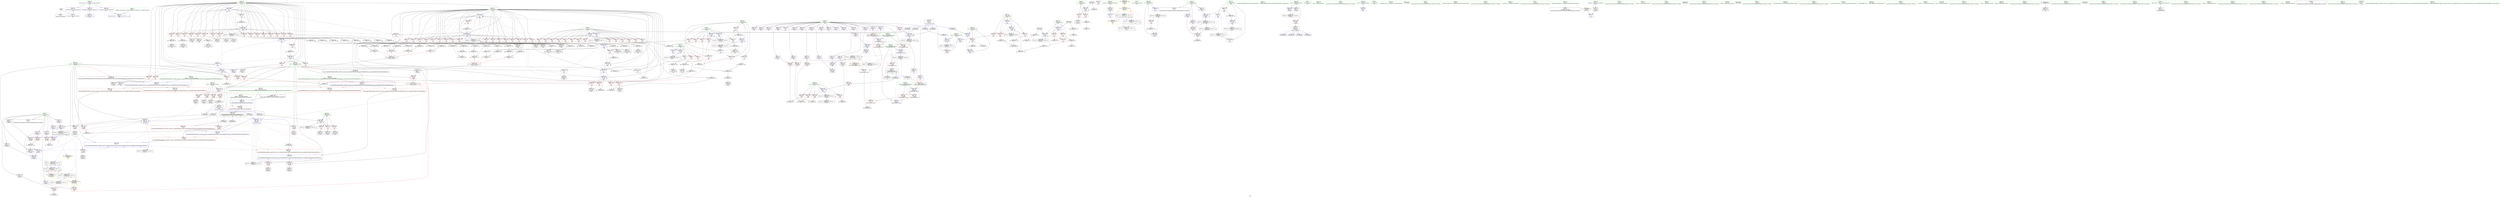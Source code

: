 digraph "SVFG" {
	label="SVFG";

	Node0x55e04e6591e0 [shape=record,color=grey,label="{NodeID: 0\nNullPtr}"];
	Node0x55e04e6591e0 -> Node0x55e04e7ea950[style=solid];
	Node0x55e04e6591e0 -> Node0x55e04e7f9e20[style=solid];
	Node0x55e04e7f5740 [shape=record,color=grey,label="{NodeID: 526\n525 = Binary(524, 139, )\n}"];
	Node0x55e04e7f5740 -> Node0x55e04e80c2f0[style=solid];
	Node0x55e04e7fc2e0 [shape=record,color=blue,label="{NodeID: 360\n275\<--139\nx\<--\nmain\n}"];
	Node0x55e04e7fc2e0 -> Node0x55e04e7f5ea0[style=dashed];
	Node0x55e04e7fc2e0 -> Node0x55e04e7f5f70[style=dashed];
	Node0x55e04e7fc2e0 -> Node0x55e04e7f6040[style=dashed];
	Node0x55e04e7fc2e0 -> Node0x55e04e7f6110[style=dashed];
	Node0x55e04e7fc2e0 -> Node0x55e04e7f61e0[style=dashed];
	Node0x55e04e7fc2e0 -> Node0x55e04e7f62b0[style=dashed];
	Node0x55e04e7fc2e0 -> Node0x55e04e7f6380[style=dashed];
	Node0x55e04e7fc2e0 -> Node0x55e04e7f6450[style=dashed];
	Node0x55e04e7fc2e0 -> Node0x55e04e7f6520[style=dashed];
	Node0x55e04e7fc2e0 -> Node0x55e04e7f65f0[style=dashed];
	Node0x55e04e7fc2e0 -> Node0x55e04e7f66c0[style=dashed];
	Node0x55e04e7fc2e0 -> Node0x55e04e7f6790[style=dashed];
	Node0x55e04e7fc2e0 -> Node0x55e04e7f6860[style=dashed];
	Node0x55e04e7fc2e0 -> Node0x55e04e7f6930[style=dashed];
	Node0x55e04e7fc2e0 -> Node0x55e04e7f6a00[style=dashed];
	Node0x55e04e7fc2e0 -> Node0x55e04e7f6ad0[style=dashed];
	Node0x55e04e7fc2e0 -> Node0x55e04e7f6ba0[style=dashed];
	Node0x55e04e7fc2e0 -> Node0x55e04e7f6c70[style=dashed];
	Node0x55e04e7fc2e0 -> Node0x55e04e7fc620[style=dashed];
	Node0x55e04e7fc2e0 -> Node0x55e04e831250[style=dashed];
	Node0x55e04e7f7e50 [shape=record,color=red,label="{NodeID: 277\n531\<--277\n\<--y\nmain\n}"];
	Node0x55e04e7f7e50 -> Node0x55e04e80cbb0[style=solid];
	Node0x55e04e7ebc20 [shape=record,color=red,label="{NodeID: 194\n69\<--59\n\<--c\n_Z4in_cv\n}"];
	Node0x55e04e7ebc20 -> Node0x55e04e7f52c0[style=solid];
	Node0x55e04e7e84e0 [shape=record,color=black,label="{NodeID: 111\n433\<--432\nidxprom63\<--\nmain\n}"];
	Node0x55e04e7e6de0 [shape=record,color=green,label="{NodeID: 28\n19\<--21\nA\<--A_field_insensitive\nGlob }"];
	Node0x55e04e7e6de0 -> Node0x55e04e7eecd0[style=solid];
	Node0x55e04e7e6de0 -> Node0x55e04e7eeda0[style=solid];
	Node0x55e04e7e6de0 -> Node0x55e04e7eee70[style=solid];
	Node0x55e04e7e6de0 -> Node0x55e04e7eef40[style=solid];
	Node0x55e04e7e6de0 -> Node0x55e04e7ef010[style=solid];
	Node0x55e04e7e6de0 -> Node0x55e04e7ef0e0[style=solid];
	Node0x55e04e7e6de0 -> Node0x55e04e7ef1b0[style=solid];
	Node0x55e04e7e6de0 -> Node0x55e04e7ef280[style=solid];
	Node0x55e04e7e6de0 -> Node0x55e04e7ef350[style=solid];
	Node0x55e04e7e6de0 -> Node0x55e04e7ef420[style=solid];
	Node0x55e04e7e6de0 -> Node0x55e04e7ef4f0[style=solid];
	Node0x55e04e7e6de0 -> Node0x55e04e7ef5c0[style=solid];
	Node0x55e04e7e6de0 -> Node0x55e04e7ef690[style=solid];
	Node0x55e04e7e6de0 -> Node0x55e04e7ef760[style=solid];
	Node0x55e04e7e6de0 -> Node0x55e04e7ef830[style=solid];
	Node0x55e04e7e6de0 -> Node0x55e04e7ef900[style=solid];
	Node0x55e04e7e6de0 -> Node0x55e04e7ef9d0[style=solid];
	Node0x55e04e7e6de0 -> Node0x55e04e7efaa0[style=solid];
	Node0x55e04e7e6de0 -> Node0x55e04e7efb70[style=solid];
	Node0x55e04e7e6de0 -> Node0x55e04e7efc40[style=solid];
	Node0x55e04e7e6de0 -> Node0x55e04e7efd10[style=solid];
	Node0x55e04e7e6de0 -> Node0x55e04e7efde0[style=solid];
	Node0x55e04e7e6de0 -> Node0x55e04e7efeb0[style=solid];
	Node0x55e04e7e6de0 -> Node0x55e04e7eff80[style=solid];
	Node0x55e04e7e6de0 -> Node0x55e04e7f0050[style=solid];
	Node0x55e04e7e6de0 -> Node0x55e04e7f0120[style=solid];
	Node0x55e04e838b20 [shape=record,color=yellow,style=double,label="{NodeID: 637\n16V_1 = ENCHI(MR_16V_0)\npts\{140000 \}\nFun[_Z4connii]|{<s0>12}}"];
	Node0x55e04e838b20:s0 -> Node0x55e04e8383c0[style=dashed,color=red];
	Node0x55e04e80eb30 [shape=record,color=grey,label="{NodeID: 554\n462 = cmp(453, 461, )\n}"];
	Node0x55e04e804ea0 [shape=record,color=grey,label="{NodeID: 471\n514 = Binary(513, 139, )\n}"];
	Node0x55e04e804ea0 -> Node0x55e04e7ede30[style=solid];
	Node0x55e04e7f9510 [shape=record,color=red,label="{NodeID: 305\n651\<--641\n\<--__b.addr\n_ZSt3minIiERKT_S2_S2_\n}"];
	Node0x55e04e7f9510 -> Node0x55e04e7fce40[style=solid];
	Node0x55e04e7ed2e0 [shape=record,color=red,label="{NodeID: 222\n226\<--225\n\<--arrayidx8\n_Z4connii\n}"];
	Node0x55e04e7ed2e0 -> Node0x55e04e804ba0[style=solid];
	Node0x55e04e7eeda0 [shape=record,color=purple,label="{NodeID: 139\n321\<--19\narrayidx10\<--A\nmain\n}"];
	Node0x55e04e7eeda0 -> Node0x55e04e7fb920[style=solid];
	Node0x55e04e7e97c0 [shape=record,color=green,label="{NodeID: 56\n250\<--251\n__tmp\<--__tmp_field_insensitive\n_ZSt4swapIiENSt9enable_ifIXsr6__and_ISt6__not_ISt15__is_tuple_likeIT_EESt21is_move_constructibleIS3_ESt18is_move_assignableIS3_EEE5valueEvE4typeERS3_SC_\n|{|<s1>17}}"];
	Node0x55e04e7e97c0 -> Node0x55e04e7fb030[style=solid];
	Node0x55e04e7e97c0:s1 -> Node0x55e04e862270[style=solid,color=red];
	Node0x55e04e860820 [shape=record,color=black,label="{NodeID: 748\n315 = PHI(98, )\n}"];
	Node0x55e04e860820 -> Node0x55e04e7fb920[style=solid];
	Node0x55e04e8078a0 [shape=record,color=grey,label="{NodeID: 499\n455 = Binary(454, 139, )\n}"];
	Node0x55e04e8078a0 -> Node0x55e04e7edaa0[style=solid];
	Node0x55e04e7facf0 [shape=record,color=blue,label="{NodeID: 333\n236\<--233\narrayidx12\<--\n_Z4connii\n}"];
	Node0x55e04e7facf0 -> Node0x55e04e836250[style=dashed];
	Node0x55e04e7f6860 [shape=record,color=red,label="{NodeID: 250\n510\<--275\n\<--x\nmain\n}"];
	Node0x55e04e7f6860 -> Node0x55e04e7edd60[style=solid];
	Node0x55e04e7f0460 [shape=record,color=purple,label="{NodeID: 167\n570\<--27\n\<--.str\nmain\n}"];
	Node0x55e04e7eb0c0 [shape=record,color=black,label="{NodeID: 84\n128\<--126\n\<--exception\n_Z2inv\n}"];
	Node0x55e04e7eb0c0 -> Node0x55e04e7fa330[style=solid];
	Node0x55e04e7ced80 [shape=record,color=green,label="{NodeID: 1\n7\<--1\n__dso_handle\<--dummyObj\nGlob }"];
	Node0x55e04e833050 [shape=record,color=black,label="{NodeID: 610\nMR_56V_3 = PHI(MR_56V_4, MR_56V_2, )\npts\{288 \}\n}"];
	Node0x55e04e833050 -> Node0x55e04e7f8b50[style=dashed];
	Node0x55e04e833050 -> Node0x55e04e7fc6f0[style=dashed];
	Node0x55e04e80c2f0 [shape=record,color=grey,label="{NodeID: 527\n526 = Binary(523, 525, )\n|{<s0>28}}"];
	Node0x55e04e80c2f0:s0 -> Node0x55e04e861bf0[style=solid,color=red];
	Node0x55e04e7fc3b0 [shape=record,color=blue,label="{NodeID: 361\n277\<--139\ny\<--\nmain\n}"];
	Node0x55e04e7fc3b0 -> Node0x55e04e7f72f0[style=dashed];
	Node0x55e04e7fc3b0 -> Node0x55e04e7f73c0[style=dashed];
	Node0x55e04e7fc3b0 -> Node0x55e04e7f7490[style=dashed];
	Node0x55e04e7fc3b0 -> Node0x55e04e7f7560[style=dashed];
	Node0x55e04e7fc3b0 -> Node0x55e04e7f7630[style=dashed];
	Node0x55e04e7fc3b0 -> Node0x55e04e7f7700[style=dashed];
	Node0x55e04e7fc3b0 -> Node0x55e04e7f77d0[style=dashed];
	Node0x55e04e7fc3b0 -> Node0x55e04e7f78a0[style=dashed];
	Node0x55e04e7fc3b0 -> Node0x55e04e7f7970[style=dashed];
	Node0x55e04e7fc3b0 -> Node0x55e04e7f7a40[style=dashed];
	Node0x55e04e7fc3b0 -> Node0x55e04e7f7b10[style=dashed];
	Node0x55e04e7fc3b0 -> Node0x55e04e7f7be0[style=dashed];
	Node0x55e04e7fc3b0 -> Node0x55e04e7f7cb0[style=dashed];
	Node0x55e04e7fc3b0 -> Node0x55e04e7f7d80[style=dashed];
	Node0x55e04e7fc3b0 -> Node0x55e04e7f7e50[style=dashed];
	Node0x55e04e7fc3b0 -> Node0x55e04e7f7f20[style=dashed];
	Node0x55e04e7fc3b0 -> Node0x55e04e7f7ff0[style=dashed];
	Node0x55e04e7fc3b0 -> Node0x55e04e7f80c0[style=dashed];
	Node0x55e04e7fc3b0 -> Node0x55e04e7fc3b0[style=dashed];
	Node0x55e04e7fc3b0 -> Node0x55e04e7fc550[style=dashed];
	Node0x55e04e7fc3b0 -> Node0x55e04e831750[style=dashed];
	Node0x55e04e7f7f20 [shape=record,color=red,label="{NodeID: 278\n541\<--277\n\<--y\nmain\n}"];
	Node0x55e04e7f7f20 -> Node0x55e04e7f46c0[style=solid];
	Node0x55e04e7ebcf0 [shape=record,color=red,label="{NodeID: 195\n87\<--59\n\<--c\n_Z4in_cv\n}"];
	Node0x55e04e7ebcf0 -> Node0x55e04e7eaff0[style=solid];
	Node0x55e04e7e85b0 [shape=record,color=black,label="{NodeID: 112\n437\<--436\nidxprom66\<--add65\nmain\n}"];
	Node0x55e04e7e6ee0 [shape=record,color=green,label="{NodeID: 29\n22\<--24\nis\<--is_field_insensitive\nGlob }"];
	Node0x55e04e7e6ee0 -> Node0x55e04e7ead20[style=solid];
	Node0x55e04e7e6ee0 -> Node0x55e04e7f01f0[style=solid];
	Node0x55e04e7e6ee0 -> Node0x55e04e7f02c0[style=solid];
	Node0x55e04e7e6ee0 -> Node0x55e04e7f0390[style=solid];
	Node0x55e04e83eb20 [shape=record,color=yellow,style=double,label="{NodeID: 721\n16V_2 = CSCHI(MR_16V_1)\npts\{140000 \}\nCS[]|{<s0>13}}"];
	Node0x55e04e83eb20:s0 -> Node0x55e04e8383c0[style=dashed,color=red];
	Node0x55e04e80ecb0 [shape=record,color=grey,label="{NodeID: 555\n451 = cmp(443, 450, )\n}"];
	Node0x55e04e805020 [shape=record,color=grey,label="{NodeID: 472\n409 = Binary(408, 139, )\n}"];
	Node0x55e04e805020 -> Node0x55e04e7e9020[style=solid];
	Node0x55e04e7f95e0 [shape=record,color=red,label="{NodeID: 306\n646\<--645\n\<--\n_ZSt3minIiERKT_S2_S2_\n}"];
	Node0x55e04e7f95e0 -> Node0x55e04e80f730[style=solid];
	Node0x55e04e7ed3b0 [shape=record,color=red,label="{NodeID: 223\n230\<--229\n\<--arrayidx10\n_Z4connii\n}"];
	Node0x55e04e7ed3b0 -> Node0x55e04e804ba0[style=solid];
	Node0x55e04e7eee70 [shape=record,color=purple,label="{NodeID: 140\n342\<--19\narrayidx18\<--A\nmain\n}"];
	Node0x55e04e7e9890 [shape=record,color=green,label="{NodeID: 57\n256\<--257\n_ZSt4moveIRiEONSt16remove_referenceIT_E4typeEOS2_\<--_ZSt4moveIRiEONSt16remove_referenceIT_E4typeEOS2__field_insensitive\n}"];
	Node0x55e04e860960 [shape=record,color=black,label="{NodeID: 749\n479 = PHI(185, )\n}"];
	Node0x55e04e807a20 [shape=record,color=grey,label="{NodeID: 500\n500 = Binary(499, 139, )\n}"];
	Node0x55e04e807a20 -> Node0x55e04e807ba0[style=solid];
	Node0x55e04e7fadc0 [shape=record,color=blue,label="{NodeID: 334\n188\<--239\nretval\<--\n_Z4connii\n}"];
	Node0x55e04e7fadc0 -> Node0x55e04e835350[style=dashed];
	Node0x55e04e7f6930 [shape=record,color=red,label="{NodeID: 251\n520\<--275\n\<--x\nmain\n}"];
	Node0x55e04e7f6930 -> Node0x55e04e7f5140[style=solid];
	Node0x55e04e7f0530 [shape=record,color=purple,label="{NodeID: 168\n675\<--29\nllvm.global_ctors_0\<--llvm.global_ctors\nGlob }"];
	Node0x55e04e7f0530 -> Node0x55e04e7f9c20[style=solid];
	Node0x55e04e7eb190 [shape=record,color=black,label="{NodeID: 85\n98\<--154\n_Z2inv_ret\<--\n_Z2inv\n|{<s0>7|<s1>18|<s2>19|<s3>20|<s4>21}}"];
	Node0x55e04e7eb190:s0 -> Node0x55e04e85fbe0[style=solid,color=blue];
	Node0x55e04e7eb190:s1 -> Node0x55e04e85fab0[style=solid,color=blue];
	Node0x55e04e7eb190:s2 -> Node0x55e04e8605a0[style=solid,color=blue];
	Node0x55e04e7eb190:s3 -> Node0x55e04e8606e0[style=solid,color=blue];
	Node0x55e04e7eb190:s4 -> Node0x55e04e860820[style=solid,color=blue];
	Node0x55e04e7ce7a0 [shape=record,color=green,label="{NodeID: 2\n8\<--1\n_ZTIi\<--dummyObj\nGlob }"];
	Node0x55e04e833550 [shape=record,color=black,label="{NodeID: 611\nMR_16V_2 = PHI(MR_16V_13, MR_16V_1, )\npts\{140000 \}\n}"];
	Node0x55e04e833550 -> Node0x55e04e82e240[style=dashed];
	Node0x55e04e833550 -> Node0x55e04e834e50[style=dashed];
	Node0x55e04e80c430 [shape=record,color=grey,label="{NodeID: 528\n612 = Binary(611, 139, )\n}"];
	Node0x55e04e80c430 -> Node0x55e04e80c8b0[style=solid];
	Node0x55e04e7fc480 [shape=record,color=blue,label="{NodeID: 362\n283\<--441\ntmp\<--\nmain\n}"];
	Node0x55e04e7fc480 -> Node0x55e04e7f8740[style=dashed];
	Node0x55e04e7fc480 -> Node0x55e04e7f8810[style=dashed];
	Node0x55e04e7fc480 -> Node0x55e04e7f88e0[style=dashed];
	Node0x55e04e7fc480 -> Node0x55e04e7f89b0[style=dashed];
	Node0x55e04e7fc480 -> Node0x55e04e7fc480[style=dashed];
	Node0x55e04e7fc480 -> Node0x55e04e825640[style=dashed];
	Node0x55e04e7f7ff0 [shape=record,color=red,label="{NodeID: 279\n549\<--277\n\<--y\nmain\n}"];
	Node0x55e04e7f7ff0 -> Node0x55e04e8054a0[style=solid];
	Node0x55e04e7ebdc0 [shape=record,color=red,label="{NodeID: 196\n154\<--99\n\<--retval\n_Z2inv\n}"];
	Node0x55e04e7ebdc0 -> Node0x55e04e7eb190[style=solid];
	Node0x55e04e7e8680 [shape=record,color=black,label="{NodeID: 113\n445\<--444\nidxprom70\<--\nmain\n}"];
	Node0x55e04e7e6fe0 [shape=record,color=green,label="{NodeID: 30\n25\<--26\nC\<--C_field_insensitive\nGlob }"];
	Node0x55e04e7e6fe0 -> Node0x55e04e7ebb50[style=solid];
	Node0x55e04e7e6fe0 -> Node0x55e04e7f9b20[style=solid];
	Node0x55e04e7e6fe0 -> Node0x55e04e7fc7c0[style=solid];
	Node0x55e04e7e6fe0 -> Node0x55e04e7fca30[style=solid];
	Node0x55e04e80ee30 [shape=record,color=grey,label="{NodeID: 556\n490 = cmp(481, 489, )\n}"];
	Node0x55e04e8051a0 [shape=record,color=grey,label="{NodeID: 473\n148 = Binary(146, 110, )\n}"];
	Node0x55e04e8051a0 -> Node0x55e04e80e0b0[style=solid];
	Node0x55e04e7f96b0 [shape=record,color=red,label="{NodeID: 307\n648\<--647\n\<--\n_ZSt3minIiERKT_S2_S2_\n}"];
	Node0x55e04e7f96b0 -> Node0x55e04e80f730[style=solid];
	Node0x55e04e7ed480 [shape=record,color=red,label="{NodeID: 224\n254\<--246\n\<--__a.addr\n_ZSt4swapIiENSt9enable_ifIXsr6__and_ISt6__not_ISt15__is_tuple_likeIT_EESt21is_move_constructibleIS3_ESt18is_move_assignableIS3_EEE5valueEvE4typeERS3_SC_\n|{<s0>15}}"];
	Node0x55e04e7ed480:s0 -> Node0x55e04e862270[style=solid,color=red];
	Node0x55e04e7eef40 [shape=record,color=purple,label="{NodeID: 141\n346\<--19\narrayidx21\<--A\nmain\n}"];
	Node0x55e04e7eef40 -> Node0x55e04e7fbc60[style=solid];
	Node0x55e04e7e9990 [shape=record,color=green,label="{NodeID: 58\n270\<--271\nmain\<--main_field_insensitive\n}"];
	Node0x55e04e860a70 [shape=record,color=black,label="{NodeID: 750\n507 = PHI(185, )\n}"];
	Node0x55e04e82a640 [shape=record,color=black,label="{NodeID: 584\nMR_6V_3 = PHI(MR_6V_4, MR_6V_2, )\npts\{100 \}\n}"];
	Node0x55e04e82a640 -> Node0x55e04e7ebdc0[style=dashed];
	Node0x55e04e807ba0 [shape=record,color=grey,label="{NodeID: 501\n502 = Binary(500, 501, )\n}"];
	Node0x55e04e807ba0 -> Node0x55e04e7f3ac0[style=solid];
	Node0x55e04e7fae90 [shape=record,color=blue,label="{NodeID: 335\n246\<--244\n__a.addr\<--__a\n_ZSt4swapIiENSt9enable_ifIXsr6__and_ISt6__not_ISt15__is_tuple_likeIT_EESt21is_move_constructibleIS3_ESt18is_move_assignableIS3_EEE5valueEvE4typeERS3_SC_\n}"];
	Node0x55e04e7fae90 -> Node0x55e04e7ed480[style=dashed];
	Node0x55e04e7fae90 -> Node0x55e04e7ed550[style=dashed];
	Node0x55e04e7f6a00 [shape=record,color=red,label="{NodeID: 252\n527\<--275\n\<--x\nmain\n}"];
	Node0x55e04e7f6a00 -> Node0x55e04e80c5b0[style=solid];
	Node0x55e04e7f0600 [shape=record,color=purple,label="{NodeID: 169\n676\<--29\nllvm.global_ctors_1\<--llvm.global_ctors\nGlob }"];
	Node0x55e04e7f0600 -> Node0x55e04e7f9d20[style=solid];
	Node0x55e04e7eb260 [shape=record,color=black,label="{NodeID: 86\n164\<--163\nidxprom\<--\n_Z4rooti\n}"];
	Node0x55e04e7cf6e0 [shape=record,color=green,label="{NodeID: 3\n10\<--1\n\<--dummyObj\nCan only get source location for instruction, argument, global var or function.}"];
	Node0x55e04e833a50 [shape=record,color=black,label="{NodeID: 612\nMR_59V_2 = PHI(MR_59V_9, MR_59V_1, )\npts\{210000 \}\n}"];
	Node0x55e04e833a50 -> Node0x55e04e826f40[style=dashed];
	Node0x55e04e80c5b0 [shape=record,color=grey,label="{NodeID: 529\n528 = Binary(527, 139, )\n}"];
	Node0x55e04e80c5b0 -> Node0x55e04e80c730[style=solid];
	Node0x55e04e7fc550 [shape=record,color=blue,label="{NodeID: 363\n277\<--559\ny\<--inc142\nmain\n}"];
	Node0x55e04e7fc550 -> Node0x55e04e7f72f0[style=dashed];
	Node0x55e04e7fc550 -> Node0x55e04e7f73c0[style=dashed];
	Node0x55e04e7fc550 -> Node0x55e04e7f7490[style=dashed];
	Node0x55e04e7fc550 -> Node0x55e04e7f7560[style=dashed];
	Node0x55e04e7fc550 -> Node0x55e04e7f7630[style=dashed];
	Node0x55e04e7fc550 -> Node0x55e04e7f7700[style=dashed];
	Node0x55e04e7fc550 -> Node0x55e04e7f77d0[style=dashed];
	Node0x55e04e7fc550 -> Node0x55e04e7f78a0[style=dashed];
	Node0x55e04e7fc550 -> Node0x55e04e7f7970[style=dashed];
	Node0x55e04e7fc550 -> Node0x55e04e7f7a40[style=dashed];
	Node0x55e04e7fc550 -> Node0x55e04e7f7b10[style=dashed];
	Node0x55e04e7fc550 -> Node0x55e04e7f7be0[style=dashed];
	Node0x55e04e7fc550 -> Node0x55e04e7f7cb0[style=dashed];
	Node0x55e04e7fc550 -> Node0x55e04e7f7d80[style=dashed];
	Node0x55e04e7fc550 -> Node0x55e04e7f7e50[style=dashed];
	Node0x55e04e7fc550 -> Node0x55e04e7f7f20[style=dashed];
	Node0x55e04e7fc550 -> Node0x55e04e7f7ff0[style=dashed];
	Node0x55e04e7fc550 -> Node0x55e04e7f80c0[style=dashed];
	Node0x55e04e7fc550 -> Node0x55e04e7fc3b0[style=dashed];
	Node0x55e04e7fc550 -> Node0x55e04e7fc550[style=dashed];
	Node0x55e04e7fc550 -> Node0x55e04e831750[style=dashed];
	Node0x55e04e7f80c0 [shape=record,color=red,label="{NodeID: 280\n558\<--277\n\<--y\nmain\n}"];
	Node0x55e04e7f80c0 -> Node0x55e04e804d20[style=solid];
	Node0x55e04e7ebe90 [shape=record,color=red,label="{NodeID: 197\n134\<--101\n\<--x\n_Z2inv\n}"];
	Node0x55e04e7ebe90 -> Node0x55e04e805f20[style=solid];
	Node0x55e04e7e8750 [shape=record,color=black,label="{NodeID: 114\n448\<--447\nidxprom72\<--\nmain\n}"];
	Node0x55e04e7e70e0 [shape=record,color=green,label="{NodeID: 31\n29\<--33\nllvm.global_ctors\<--llvm.global_ctors_field_insensitive\nGlob }"];
	Node0x55e04e7e70e0 -> Node0x55e04e7f0530[style=solid];
	Node0x55e04e7e70e0 -> Node0x55e04e7f0600[style=solid];
	Node0x55e04e7e70e0 -> Node0x55e04e7f0700[style=solid];
	Node0x55e04e80efb0 [shape=record,color=grey,label="{NodeID: 557\n338 = cmp(335, 337, )\n}"];
	Node0x55e04e805320 [shape=record,color=grey,label="{NodeID: 474\n551 = Binary(548, 550, )\n|{<s0>29}}"];
	Node0x55e04e805320:s0 -> Node0x55e04e861e50[style=solid,color=red];
	Node0x55e04e7f9780 [shape=record,color=red,label="{NodeID: 308\n669\<--666\n\<--__t.addr\n_ZSt4moveIRiEONSt16remove_referenceIT_E4typeEOS2_\n}"];
	Node0x55e04e7f9780 -> Node0x55e04e7ee4b0[style=solid];
	Node0x55e04e7ed550 [shape=record,color=red,label="{NodeID: 225\n263\<--246\n\<--__a.addr\n_ZSt4swapIiENSt9enable_ifIXsr6__and_ISt6__not_ISt15__is_tuple_likeIT_EESt21is_move_constructibleIS3_ESt18is_move_assignableIS3_EEE5valueEvE4typeERS3_SC_\n}"];
	Node0x55e04e7ed550 -> Node0x55e04e7fb100[style=solid];
	Node0x55e04e7ef010 [shape=record,color=purple,label="{NodeID: 142\n351\<--19\narrayidx23\<--A\nmain\n}"];
	Node0x55e04e7e9a90 [shape=record,color=green,label="{NodeID: 59\n273\<--274\nretval\<--retval_field_insensitive\nmain\n}"];
	Node0x55e04e7e9a90 -> Node0x55e04e7fb2a0[style=solid];
	Node0x55e04e860b80 [shape=record,color=black,label="{NodeID: 751\n552 = PHI(185, )\n}"];
	Node0x55e04e82ab40 [shape=record,color=black,label="{NodeID: 585\nMR_8V_3 = PHI(MR_8V_5, MR_8V_2, )\npts\{102 \}\n}"];
	Node0x55e04e807d20 [shape=record,color=grey,label="{NodeID: 502\n486 = Binary(485, 139, )\n}"];
	Node0x55e04e807d20 -> Node0x55e04e7edc90[style=solid];
	Node0x55e04e7faf60 [shape=record,color=blue,label="{NodeID: 336\n248\<--245\n__b.addr\<--__b\n_ZSt4swapIiENSt9enable_ifIXsr6__and_ISt6__not_ISt15__is_tuple_likeIT_EESt21is_move_constructibleIS3_ESt18is_move_assignableIS3_EEE5valueEvE4typeERS3_SC_\n}"];
	Node0x55e04e7faf60 -> Node0x55e04e7ed620[style=dashed];
	Node0x55e04e7faf60 -> Node0x55e04e7ed6f0[style=dashed];
	Node0x55e04e7f6ad0 [shape=record,color=red,label="{NodeID: 253\n537\<--275\n\<--x\nmain\n}"];
	Node0x55e04e7f6ad0 -> Node0x55e04e8060a0[style=solid];
	Node0x55e04e7f0700 [shape=record,color=purple,label="{NodeID: 170\n677\<--29\nllvm.global_ctors_2\<--llvm.global_ctors\nGlob }"];
	Node0x55e04e7f0700 -> Node0x55e04e7f9e20[style=solid];
	Node0x55e04e7eb330 [shape=record,color=black,label="{NodeID: 87\n172\<--171\nidxprom1\<--\n_Z4rooti\n}"];
	Node0x55e04e7cf770 [shape=record,color=green,label="{NodeID: 4\n27\<--1\n.str\<--dummyObj\nGlob }"];
	Node0x55e04e833f50 [shape=record,color=black,label="{NodeID: 613\nMR_61V_2 = PHI(MR_61V_3, MR_61V_1, )\npts\{240000 \}\n}"];
	Node0x55e04e833f50 -> Node0x55e04e7f9030[style=dashed];
	Node0x55e04e833f50 -> Node0x55e04e7fcb00[style=dashed];
	Node0x55e04e833f50 -> Node0x55e04e828d40[style=dashed];
	Node0x55e04e833f50 -> Node0x55e04e833f50[style=dashed];
	Node0x55e04e80c730 [shape=record,color=grey,label="{NodeID: 530\n530 = Binary(528, 529, )\n}"];
	Node0x55e04e80c730 -> Node0x55e04e80d330[style=solid];
	Node0x55e04e7fc620 [shape=record,color=blue,label="{NodeID: 364\n275\<--564\nx\<--inc145\nmain\n}"];
	Node0x55e04e7fc620 -> Node0x55e04e7f5ea0[style=dashed];
	Node0x55e04e7fc620 -> Node0x55e04e7f5f70[style=dashed];
	Node0x55e04e7fc620 -> Node0x55e04e7f6040[style=dashed];
	Node0x55e04e7fc620 -> Node0x55e04e7f6110[style=dashed];
	Node0x55e04e7fc620 -> Node0x55e04e7f61e0[style=dashed];
	Node0x55e04e7fc620 -> Node0x55e04e7f62b0[style=dashed];
	Node0x55e04e7fc620 -> Node0x55e04e7f6380[style=dashed];
	Node0x55e04e7fc620 -> Node0x55e04e7f6450[style=dashed];
	Node0x55e04e7fc620 -> Node0x55e04e7f6520[style=dashed];
	Node0x55e04e7fc620 -> Node0x55e04e7f65f0[style=dashed];
	Node0x55e04e7fc620 -> Node0x55e04e7f66c0[style=dashed];
	Node0x55e04e7fc620 -> Node0x55e04e7f6790[style=dashed];
	Node0x55e04e7fc620 -> Node0x55e04e7f6860[style=dashed];
	Node0x55e04e7fc620 -> Node0x55e04e7f6930[style=dashed];
	Node0x55e04e7fc620 -> Node0x55e04e7f6a00[style=dashed];
	Node0x55e04e7fc620 -> Node0x55e04e7f6ad0[style=dashed];
	Node0x55e04e7fc620 -> Node0x55e04e7f6ba0[style=dashed];
	Node0x55e04e7fc620 -> Node0x55e04e7f6c70[style=dashed];
	Node0x55e04e7fc620 -> Node0x55e04e7fc620[style=dashed];
	Node0x55e04e7fc620 -> Node0x55e04e831250[style=dashed];
	Node0x55e04e7f8190 [shape=record,color=red,label="{NodeID: 281\n583\<--279\n\<--z\nmain\n}"];
	Node0x55e04e7f8190 -> Node0x55e04e80d930[style=solid];
	Node0x55e04e7ebf60 [shape=record,color=red,label="{NodeID: 198\n137\<--101\n\<--x\n_Z2inv\n}"];
	Node0x55e04e7ebf60 -> Node0x55e04e8066a0[style=solid];
	Node0x55e04e7edaa0 [shape=record,color=black,label="{NodeID: 115\n456\<--455\nidxprom76\<--sub75\nmain\n}"];
	Node0x55e04e7e71e0 [shape=record,color=green,label="{NodeID: 32\n34\<--35\n__cxx_global_var_init\<--__cxx_global_var_init_field_insensitive\n}"];
	Node0x55e04e80f130 [shape=record,color=grey,label="{NodeID: 558\n518 = cmp(509, 517, )\n}"];
	Node0x55e04e8054a0 [shape=record,color=grey,label="{NodeID: 475\n550 = Binary(549, 139, )\n}"];
	Node0x55e04e8054a0 -> Node0x55e04e805320[style=solid];
	Node0x55e04e7f9850 [shape=record,color=blue,label="{NodeID: 309\n9\<--10\nN\<--\nGlob }"];
	Node0x55e04e7f9850 -> Node0x55e04e823e40[style=dashed];
	Node0x55e04e7ed620 [shape=record,color=red,label="{NodeID: 226\n260\<--248\n\<--__b.addr\n_ZSt4swapIiENSt9enable_ifIXsr6__and_ISt6__not_ISt15__is_tuple_likeIT_EESt21is_move_constructibleIS3_ESt18is_move_assignableIS3_EEE5valueEvE4typeERS3_SC_\n|{<s0>16}}"];
	Node0x55e04e7ed620:s0 -> Node0x55e04e862270[style=solid,color=red];
	Node0x55e04e7ef0e0 [shape=record,color=purple,label="{NodeID: 143\n352\<--19\narrayidx24\<--A\nmain\n}"];
	Node0x55e04e7ef0e0 -> Node0x55e04e7fbd30[style=solid];
	Node0x55e04e7e9b60 [shape=record,color=green,label="{NodeID: 60\n275\<--276\nx\<--x_field_insensitive\nmain\n}"];
	Node0x55e04e7e9b60 -> Node0x55e04e7f5930[style=solid];
	Node0x55e04e7e9b60 -> Node0x55e04e7f59c0[style=solid];
	Node0x55e04e7e9b60 -> Node0x55e04e7f5a90[style=solid];
	Node0x55e04e7e9b60 -> Node0x55e04e7f5b60[style=solid];
	Node0x55e04e7e9b60 -> Node0x55e04e7f5c30[style=solid];
	Node0x55e04e7e9b60 -> Node0x55e04e7f5d00[style=solid];
	Node0x55e04e7e9b60 -> Node0x55e04e7f5dd0[style=solid];
	Node0x55e04e7e9b60 -> Node0x55e04e7f5ea0[style=solid];
	Node0x55e04e7e9b60 -> Node0x55e04e7f5f70[style=solid];
	Node0x55e04e7e9b60 -> Node0x55e04e7f6040[style=solid];
	Node0x55e04e7e9b60 -> Node0x55e04e7f6110[style=solid];
	Node0x55e04e7e9b60 -> Node0x55e04e7f61e0[style=solid];
	Node0x55e04e7e9b60 -> Node0x55e04e7f62b0[style=solid];
	Node0x55e04e7e9b60 -> Node0x55e04e7f6380[style=solid];
	Node0x55e04e7e9b60 -> Node0x55e04e7f6450[style=solid];
	Node0x55e04e7e9b60 -> Node0x55e04e7f6520[style=solid];
	Node0x55e04e7e9b60 -> Node0x55e04e7f65f0[style=solid];
	Node0x55e04e7e9b60 -> Node0x55e04e7f66c0[style=solid];
	Node0x55e04e7e9b60 -> Node0x55e04e7f6790[style=solid];
	Node0x55e04e7e9b60 -> Node0x55e04e7f6860[style=solid];
	Node0x55e04e7e9b60 -> Node0x55e04e7f6930[style=solid];
	Node0x55e04e7e9b60 -> Node0x55e04e7f6a00[style=solid];
	Node0x55e04e7e9b60 -> Node0x55e04e7f6ad0[style=solid];
	Node0x55e04e7e9b60 -> Node0x55e04e7f6ba0[style=solid];
	Node0x55e04e7e9b60 -> Node0x55e04e7f6c70[style=solid];
	Node0x55e04e7e9b60 -> Node0x55e04e7fb780[style=solid];
	Node0x55e04e7e9b60 -> Node0x55e04e7fbac0[style=solid];
	Node0x55e04e7e9b60 -> Node0x55e04e7fbb90[style=solid];
	Node0x55e04e7e9b60 -> Node0x55e04e7fbe00[style=solid];
	Node0x55e04e7e9b60 -> Node0x55e04e7fc2e0[style=solid];
	Node0x55e04e7e9b60 -> Node0x55e04e7fc620[style=solid];
	Node0x55e04e860c90 [shape=record,color=black,label="{NodeID: 752\n571 = PHI()\n}"];
	Node0x55e04e82b040 [shape=record,color=black,label="{NodeID: 586\nMR_10V_4 = PHI(MR_10V_6, MR_10V_3, )\npts\{104 \}\n}"];
	Node0x55e04e807ea0 [shape=record,color=grey,label="{NodeID: 503\n493 = Binary(492, 139, )\n}"];
	Node0x55e04e807ea0 -> Node0x55e04e807420[style=solid];
	Node0x55e04e7fb030 [shape=record,color=blue,label="{NodeID: 337\n250\<--258\n__tmp\<--\n_ZSt4swapIiENSt9enable_ifIXsr6__and_ISt6__not_ISt15__is_tuple_likeIT_EESt21is_move_constructibleIS3_ESt18is_move_assignableIS3_EEE5valueEvE4typeERS3_SC_\n}"];
	Node0x55e04e7fb030 -> Node0x55e04e7ed890[style=dashed];
	Node0x55e04e7fb030 -> Node0x55e04e7ed960[style=dashed];
	Node0x55e04e7f6ba0 [shape=record,color=red,label="{NodeID: 254\n544\<--275\n\<--x\nmain\n}"];
	Node0x55e04e7f6ba0 -> Node0x55e04e806ca0[style=solid];
	Node0x55e04e7f0800 [shape=record,color=red,label="{NodeID: 171\n388\<--9\n\<--N\nmain\n}"];
	Node0x55e04e7f0800 -> Node0x55e04e805620[style=solid];
	Node0x55e04e7eb400 [shape=record,color=black,label="{NodeID: 88\n177\<--176\nidxprom3\<--\n_Z4rooti\n}"];
	Node0x55e04e7cf870 [shape=record,color=green,label="{NodeID: 5\n30\<--1\n\<--dummyObj\nCan only get source location for instruction, argument, global var or function.}"];
	Node0x55e04e80c8b0 [shape=record,color=grey,label="{NodeID: 531\n614 = Binary(612, 613, )\n}"];
	Node0x55e04e80c8b0 -> Node0x55e04e80f8b0[style=solid];
	Node0x55e04e7fc6f0 [shape=record,color=blue,label="{NodeID: 365\n287\<--568\ntc\<--inc147\nmain\n}"];
	Node0x55e04e7fc6f0 -> Node0x55e04e833050[style=dashed];
	Node0x55e04e7f8260 [shape=record,color=red,label="{NodeID: 282\n587\<--279\n\<--z\nmain\n|{<s0>32}}"];
	Node0x55e04e7f8260:s0 -> Node0x55e04e8614c0[style=solid,color=red];
	Node0x55e04e7ec030 [shape=record,color=red,label="{NodeID: 199\n151\<--101\n\<--x\n_Z2inv\n}"];
	Node0x55e04e7ec030 -> Node0x55e04e7fa5a0[style=solid];
	Node0x55e04e7edb30 [shape=record,color=black,label="{NodeID: 116\n459\<--458\nidxprom78\<--\nmain\n}"];
	Node0x55e04e7e72e0 [shape=record,color=green,label="{NodeID: 33\n38\<--39\n_ZNSt8ios_base4InitC1Ev\<--_ZNSt8ios_base4InitC1Ev_field_insensitive\n}"];
	Node0x55e04e83f020 [shape=record,color=yellow,style=double,label="{NodeID: 725\n12V_4 = CSCHI(MR_12V_3)\npts\{127 \}\nCS[]|{<s0>20}}"];
	Node0x55e04e83f020:s0 -> Node0x55e04e8381d0[style=dashed,color=red];
	Node0x55e04e80f2b0 [shape=record,color=grey,label="{NodeID: 559\n66 = cmp(62, 67, )\n}"];
	Node0x55e04e805620 [shape=record,color=grey,label="{NodeID: 476\n389 = Binary(388, 390, )\n}"];
	Node0x55e04e805620 -> Node0x55e04e7e8f50[style=solid];
	Node0x55e04e7f9920 [shape=record,color=blue,label="{NodeID: 310\n15\<--10\nH\<--\nGlob }"];
	Node0x55e04e7f9920 -> Node0x55e04e824340[style=dashed];
	Node0x55e04e7ed6f0 [shape=record,color=red,label="{NodeID: 227\n267\<--248\n\<--__b.addr\n_ZSt4swapIiENSt9enable_ifIXsr6__and_ISt6__not_ISt15__is_tuple_likeIT_EESt21is_move_constructibleIS3_ESt18is_move_assignableIS3_EEE5valueEvE4typeERS3_SC_\n}"];
	Node0x55e04e7ed6f0 -> Node0x55e04e7fb1d0[style=solid];
	Node0x55e04e7ef1b0 [shape=record,color=purple,label="{NodeID: 144\n369\<--19\narrayidx34\<--A\nmain\n}"];
	Node0x55e04e7e9c30 [shape=record,color=green,label="{NodeID: 61\n277\<--278\ny\<--y_field_insensitive\nmain\n}"];
	Node0x55e04e7e9c30 -> Node0x55e04e7f6d40[style=solid];
	Node0x55e04e7e9c30 -> Node0x55e04e7f6e10[style=solid];
	Node0x55e04e7e9c30 -> Node0x55e04e7f6ee0[style=solid];
	Node0x55e04e7e9c30 -> Node0x55e04e7f6fb0[style=solid];
	Node0x55e04e7e9c30 -> Node0x55e04e7f7080[style=solid];
	Node0x55e04e7e9c30 -> Node0x55e04e7f7150[style=solid];
	Node0x55e04e7e9c30 -> Node0x55e04e7f7220[style=solid];
	Node0x55e04e7e9c30 -> Node0x55e04e7f72f0[style=solid];
	Node0x55e04e7e9c30 -> Node0x55e04e7f73c0[style=solid];
	Node0x55e04e7e9c30 -> Node0x55e04e7f7490[style=solid];
	Node0x55e04e7e9c30 -> Node0x55e04e7f7560[style=solid];
	Node0x55e04e7e9c30 -> Node0x55e04e7f7630[style=solid];
	Node0x55e04e7e9c30 -> Node0x55e04e7f7700[style=solid];
	Node0x55e04e7e9c30 -> Node0x55e04e7f77d0[style=solid];
	Node0x55e04e7e9c30 -> Node0x55e04e7f78a0[style=solid];
	Node0x55e04e7e9c30 -> Node0x55e04e7f7970[style=solid];
	Node0x55e04e7e9c30 -> Node0x55e04e7f7a40[style=solid];
	Node0x55e04e7e9c30 -> Node0x55e04e7f7b10[style=solid];
	Node0x55e04e7e9c30 -> Node0x55e04e7f7be0[style=solid];
	Node0x55e04e7e9c30 -> Node0x55e04e7f7cb0[style=solid];
	Node0x55e04e7e9c30 -> Node0x55e04e7f7d80[style=solid];
	Node0x55e04e7e9c30 -> Node0x55e04e7f7e50[style=solid];
	Node0x55e04e7e9c30 -> Node0x55e04e7f7f20[style=solid];
	Node0x55e04e7e9c30 -> Node0x55e04e7f7ff0[style=solid];
	Node0x55e04e7e9c30 -> Node0x55e04e7f80c0[style=solid];
	Node0x55e04e7e9c30 -> Node0x55e04e7fb850[style=solid];
	Node0x55e04e7e9c30 -> Node0x55e04e7fb9f0[style=solid];
	Node0x55e04e7e9c30 -> Node0x55e04e7fbed0[style=solid];
	Node0x55e04e7e9c30 -> Node0x55e04e7fc140[style=solid];
	Node0x55e04e7e9c30 -> Node0x55e04e7fc3b0[style=solid];
	Node0x55e04e7e9c30 -> Node0x55e04e7fc550[style=solid];
	Node0x55e04e860d60 [shape=record,color=black,label="{NodeID: 753\n439 = PHI(634, )\n|{<s0>25}}"];
	Node0x55e04e860d60:s0 -> Node0x55e04e861a60[style=solid,color=red];
	Node0x55e04e82b540 [shape=record,color=black,label="{NodeID: 587\nMR_12V_4 = PHI(MR_12V_1, MR_12V_2, )\npts\{127 \}\n|{<s0>7|<s1>18|<s2>19|<s3>20|<s4>20|<s5>21}}"];
	Node0x55e04e82b540:s0 -> Node0x55e04e82b540[style=dashed,color=blue];
	Node0x55e04e82b540:s1 -> Node0x55e04e830d80[style=dashed,color=blue];
	Node0x55e04e82b540:s2 -> Node0x55e04e83f020[style=dashed,color=blue];
	Node0x55e04e82b540:s3 -> Node0x55e04e82c440[style=dashed,color=blue];
	Node0x55e04e82b540:s4 -> Node0x55e04e830d80[style=dashed,color=blue];
	Node0x55e04e82b540:s5 -> Node0x55e04e82c440[style=dashed,color=blue];
	Node0x55e04e808020 [shape=record,color=grey,label="{NodeID: 504\n367 = Binary(366, 139, )\n}"];
	Node0x55e04e808020 -> Node0x55e04e7e8ce0[style=solid];
	Node0x55e04e7fb100 [shape=record,color=blue,label="{NodeID: 338\n263\<--262\n\<--\n_ZSt4swapIiENSt9enable_ifIXsr6__and_ISt6__not_ISt15__is_tuple_likeIT_EESt21is_move_constructibleIS3_ESt18is_move_assignableIS3_EEE5valueEvE4typeERS3_SC_\n|{|<s1>14|<s2>14|<s3>14}}"];
	Node0x55e04e7fb100 -> Node0x55e04e7ed960[style=dashed];
	Node0x55e04e7fb100:s1 -> Node0x55e04e7ecb90[style=dashed,color=blue];
	Node0x55e04e7fb100:s2 -> Node0x55e04e7ecc60[style=dashed,color=blue];
	Node0x55e04e7fb100:s3 -> Node0x55e04e835850[style=dashed,color=blue];
	Node0x55e04e7f6c70 [shape=record,color=red,label="{NodeID: 255\n563\<--275\n\<--x\nmain\n}"];
	Node0x55e04e7f6c70 -> Node0x55e04e7f4cc0[style=solid];
	Node0x55e04e7f08d0 [shape=record,color=red,label="{NodeID: 172\n574\<--9\n\<--N\nmain\n}"];
	Node0x55e04e7f08d0 -> Node0x55e04e7f4540[style=solid];
	Node0x55e04e7eb4d0 [shape=record,color=black,label="{NodeID: 89\n158\<--181\n_Z4rooti_ret\<--cond\n_Z4rooti\n|{<s0>11|<s1>12|<s2>13|<s3>32}}"];
	Node0x55e04e7eb4d0:s0 -> Node0x55e04e85fe20[style=solid,color=blue];
	Node0x55e04e7eb4d0:s1 -> Node0x55e04e85fff0[style=solid,color=blue];
	Node0x55e04e7eb4d0:s2 -> Node0x55e04e860100[style=solid,color=blue];
	Node0x55e04e7eb4d0:s3 -> Node0x55e04e8611b0[style=solid,color=blue];
	Node0x55e04e7cf900 [shape=record,color=green,label="{NodeID: 6\n67\<--1\n\<--dummyObj\nCan only get source location for instruction, argument, global var or function.}"];
	Node0x55e04e80ca30 [shape=record,color=grey,label="{NodeID: 532\n436 = Binary(435, 139, )\n}"];
	Node0x55e04e80ca30 -> Node0x55e04e7e85b0[style=solid];
	Node0x55e04e7fc7c0 [shape=record,color=blue,label="{NodeID: 366\n25\<--580\nC\<--\nmain\n}"];
	Node0x55e04e7fc7c0 -> Node0x55e04e7ebb50[style=dashed];
	Node0x55e04e7fc7c0 -> Node0x55e04e7fca30[style=dashed];
	Node0x55e04e7fc7c0 -> Node0x55e04e828840[style=dashed];
	Node0x55e04e7fc7c0 -> Node0x55e04e824520[style=dashed];
	Node0x55e04e7f8330 [shape=record,color=red,label="{NodeID: 283\n611\<--279\n\<--z\nmain\n}"];
	Node0x55e04e7f8330 -> Node0x55e04e80c430[style=solid];
	Node0x55e04e7ec100 [shape=record,color=red,label="{NodeID: 200\n114\<--103\n\<--c\n_Z2inv\n}"];
	Node0x55e04e7ec100 -> Node0x55e04e80e9b0[style=solid];
	Node0x55e04e7edbc0 [shape=record,color=black,label="{NodeID: 117\n483\<--482\nidxprom92\<--\nmain\n}"];
	Node0x55e04e7e73e0 [shape=record,color=green,label="{NodeID: 34\n44\<--45\n__cxa_atexit\<--__cxa_atexit_field_insensitive\n}"];
	Node0x55e04e80f430 [shape=record,color=grey,label="{NodeID: 560\n167 = cmp(166, 10, )\n}"];
	Node0x55e04e8057a0 [shape=record,color=grey,label="{NodeID: 477\n416 = Binary(415, 139, )\n}"];
	Node0x55e04e8057a0 -> Node0x55e04e7e81a0[style=solid];
	Node0x55e04e7f9a20 [shape=record,color=blue,label="{NodeID: 311\n17\<--10\nW\<--\nGlob }"];
	Node0x55e04e7f9a20 -> Node0x55e04e824430[style=dashed];
	Node0x55e04e7ed7c0 [shape=record,color=red,label="{NodeID: 228\n258\<--255\n\<--call\n_ZSt4swapIiENSt9enable_ifIXsr6__and_ISt6__not_ISt15__is_tuple_likeIT_EESt21is_move_constructibleIS3_ESt18is_move_assignableIS3_EEE5valueEvE4typeERS3_SC_\n}"];
	Node0x55e04e7ed7c0 -> Node0x55e04e7fb030[style=solid];
	Node0x55e04e7ef280 [shape=record,color=purple,label="{NodeID: 145\n372\<--19\narrayidx36\<--A\nmain\n}"];
	Node0x55e04e7ef280 -> Node0x55e04e7fbfa0[style=solid];
	Node0x55e04e7e9d00 [shape=record,color=green,label="{NodeID: 62\n279\<--280\nz\<--z_field_insensitive\nmain\n}"];
	Node0x55e04e7e9d00 -> Node0x55e04e7f8190[style=solid];
	Node0x55e04e7e9d00 -> Node0x55e04e7f8260[style=solid];
	Node0x55e04e7e9d00 -> Node0x55e04e7f8330[style=solid];
	Node0x55e04e7e9d00 -> Node0x55e04e7f8400[style=solid];
	Node0x55e04e7e9d00 -> Node0x55e04e7fc890[style=solid];
	Node0x55e04e7e9d00 -> Node0x55e04e7fcbd0[style=solid];
	Node0x55e04e860f60 [shape=record,color=black,label="{NodeID: 754\n440 = PHI(634, )\n}"];
	Node0x55e04e860f60 -> Node0x55e04e7f8c20[style=solid];
	Node0x55e04e82ba40 [shape=record,color=black,label="{NodeID: 588\nMR_16V_2 = PHI(MR_16V_4, MR_16V_1, )\npts\{140000 \}\n|{<s0>11|<s1>12|<s2>13|<s3>13|<s4>13|<s5>13|<s6>13|<s7>13|<s8>32}}"];
	Node0x55e04e82ba40:s0 -> Node0x55e04e7fa740[style=dashed,color=blue];
	Node0x55e04e82ba40:s1 -> Node0x55e04e83eb20[style=dashed,color=blue];
	Node0x55e04e82ba40:s2 -> Node0x55e04e7ed140[style=dashed,color=blue];
	Node0x55e04e82ba40:s3 -> Node0x55e04e7ed210[style=dashed,color=blue];
	Node0x55e04e82ba40:s4 -> Node0x55e04e7ed2e0[style=dashed,color=blue];
	Node0x55e04e82ba40:s5 -> Node0x55e04e7ed3b0[style=dashed,color=blue];
	Node0x55e04e82ba40:s6 -> Node0x55e04e7fac20[style=dashed,color=blue];
	Node0x55e04e82ba40:s7 -> Node0x55e04e836250[style=dashed,color=blue];
	Node0x55e04e82ba40:s8 -> Node0x55e04e82e240[style=dashed,color=blue];
	Node0x55e04e8081a0 [shape=record,color=grey,label="{NodeID: 505\n472 = Binary(471, 139, )\n}"];
	Node0x55e04e8081a0 -> Node0x55e04e80d1b0[style=solid];
	Node0x55e04e7fb1d0 [shape=record,color=blue,label="{NodeID: 339\n267\<--266\n\<--\n_ZSt4swapIiENSt9enable_ifIXsr6__and_ISt6__not_ISt15__is_tuple_likeIT_EESt21is_move_constructibleIS3_ESt18is_move_assignableIS3_EEE5valueEvE4typeERS3_SC_\n|{<s0>14|<s1>14|<s2>14}}"];
	Node0x55e04e7fb1d0:s0 -> Node0x55e04e7ecfa0[style=dashed,color=blue];
	Node0x55e04e7fb1d0:s1 -> Node0x55e04e7ed070[style=dashed,color=blue];
	Node0x55e04e7fb1d0:s2 -> Node0x55e04e835d50[style=dashed,color=blue];
	Node0x55e04e7f6d40 [shape=record,color=red,label="{NodeID: 256\n311\<--277\n\<--y\nmain\n}"];
	Node0x55e04e7f6d40 -> Node0x55e04e80e230[style=solid];
	Node0x55e04e7f09a0 [shape=record,color=red,label="{NodeID: 173\n584\<--9\n\<--N\nmain\n}"];
	Node0x55e04e7f09a0 -> Node0x55e04e80d930[style=solid];
	Node0x55e04e7eb5a0 [shape=record,color=black,label="{NodeID: 90\n210\<--209\nidxprom\<--\n_Z4connii\n}"];
	Node0x55e04e7cf990 [shape=record,color=green,label="{NodeID: 7\n71\<--1\n\<--dummyObj\nCan only get source location for instruction, argument, global var or function.}"];
	Node0x55e04e834e50 [shape=record,color=black,label="{NodeID: 616\nMR_16V_4 = PHI(MR_16V_12, MR_16V_3, )\npts\{140000 \}\n|{|<s2>26|<s3>27|<s4>28|<s5>29}}"];
	Node0x55e04e834e50 -> Node0x55e04e82e240[style=dashed];
	Node0x55e04e834e50 -> Node0x55e04e834e50[style=dashed];
	Node0x55e04e834e50:s2 -> Node0x55e04e838b20[style=dashed,color=red];
	Node0x55e04e834e50:s3 -> Node0x55e04e838b20[style=dashed,color=red];
	Node0x55e04e834e50:s4 -> Node0x55e04e838b20[style=dashed,color=red];
	Node0x55e04e834e50:s5 -> Node0x55e04e838b20[style=dashed,color=red];
	Node0x55e04e80cbb0 [shape=record,color=grey,label="{NodeID: 533\n532 = Binary(531, 139, )\n}"];
	Node0x55e04e80cbb0 -> Node0x55e04e80ceb0[style=solid];
	Node0x55e04e7fc890 [shape=record,color=blue,label="{NodeID: 367\n279\<--10\nz\<--\nmain\n}"];
	Node0x55e04e7fc890 -> Node0x55e04e7f8190[style=dashed];
	Node0x55e04e7fc890 -> Node0x55e04e7f8260[style=dashed];
	Node0x55e04e7fc890 -> Node0x55e04e7f8330[style=dashed];
	Node0x55e04e7fc890 -> Node0x55e04e7f8400[style=dashed];
	Node0x55e04e7fc890 -> Node0x55e04e7fcbd0[style=dashed];
	Node0x55e04e7fc890 -> Node0x55e04e831c50[style=dashed];
	Node0x55e04e7f8400 [shape=record,color=red,label="{NodeID: 284\n623\<--279\n\<--z\nmain\n}"];
	Node0x55e04e7f8400 -> Node0x55e04e806220[style=solid];
	Node0x55e04e7ec1d0 [shape=record,color=red,label="{NodeID: 201\n122\<--103\n\<--c\n_Z2inv\n}"];
	Node0x55e04e7ec1d0 -> Node0x55e04e806b20[style=solid];
	Node0x55e04e7edc90 [shape=record,color=black,label="{NodeID: 118\n487\<--486\nidxprom95\<--sub94\nmain\n}"];
	Node0x55e04e7e74e0 [shape=record,color=green,label="{NodeID: 35\n43\<--49\n_ZNSt8ios_base4InitD1Ev\<--_ZNSt8ios_base4InitD1Ev_field_insensitive\n}"];
	Node0x55e04e7e74e0 -> Node0x55e04e7eae20[style=solid];
	Node0x55e04e8391d0 [shape=record,color=yellow,style=double,label="{NodeID: 644\n4V_1 = ENCHI(MR_4V_0)\npts\{75 \}\nFun[_Z4in_cv]}"];
	Node0x55e04e8391d0 -> Node0x55e04e7f9ff0[style=dashed];
	Node0x55e04e80f5b0 [shape=record,color=grey,label="{NodeID: 561\n72 = cmp(70, 10, )\n}"];
	Node0x55e04e805920 [shape=record,color=grey,label="{NodeID: 478\n386 = Binary(384, 385, )\n}"];
	Node0x55e04e805920 -> Node0x55e04e7fc210[style=solid];
	Node0x55e04e7f9b20 [shape=record,color=blue,label="{NodeID: 312\n25\<--10\nC\<--\nGlob }"];
	Node0x55e04e7f9b20 -> Node0x55e04e824520[style=dashed];
	Node0x55e04e7ed890 [shape=record,color=red,label="{NodeID: 229\n262\<--261\n\<--call1\n_ZSt4swapIiENSt9enable_ifIXsr6__and_ISt6__not_ISt15__is_tuple_likeIT_EESt21is_move_constructibleIS3_ESt18is_move_assignableIS3_EEE5valueEvE4typeERS3_SC_\n}"];
	Node0x55e04e7ed890 -> Node0x55e04e7fb100[style=solid];
	Node0x55e04e7ef350 [shape=record,color=purple,label="{NodeID: 146\n376\<--19\n\<--A\nmain\n}"];
	Node0x55e04e7e9dd0 [shape=record,color=green,label="{NodeID: 63\n281\<--282\nr\<--r_field_insensitive\nmain\n}"];
	Node0x55e04e7e9dd0 -> Node0x55e04e7f84d0[style=solid];
	Node0x55e04e7e9dd0 -> Node0x55e04e7f85a0[style=solid];
	Node0x55e04e7e9dd0 -> Node0x55e04e7f8670[style=solid];
	Node0x55e04e7e9dd0 -> Node0x55e04e7fc960[style=solid];
	Node0x55e04e8610a0 [shape=record,color=black,label="{NodeID: 755\n535 = PHI(185, )\n}"];
	Node0x55e04e7f3940 [shape=record,color=grey,label="{NodeID: 506\n469 = Binary(468, 139, )\n}"];
	Node0x55e04e7f3940 -> Node0x55e04e7f3f40[style=solid];
	Node0x55e04e7fb2a0 [shape=record,color=blue,label="{NodeID: 340\n273\<--10\nretval\<--\nmain\n}"];
	Node0x55e04e7f6e10 [shape=record,color=red,label="{NodeID: 257\n319\<--277\n\<--y\nmain\n}"];
	Node0x55e04e7f6e10 -> Node0x55e04e7e89a0[style=solid];
	Node0x55e04e7f0a70 [shape=record,color=red,label="{NodeID: 174\n306\<--15\n\<--H\nmain\n}"];
	Node0x55e04e7f0a70 -> Node0x55e04e80ddb0[style=solid];
	Node0x55e04e7eb670 [shape=record,color=black,label="{NodeID: 91\n214\<--213\nidxprom2\<--\n_Z4connii\n}"];
	Node0x55e04e7cce00 [shape=record,color=green,label="{NodeID: 8\n76\<--1\n\<--dummyObj\nCan only get source location for instruction, argument, global var or function.}"];
	Node0x55e04e835350 [shape=record,color=black,label="{NodeID: 617\nMR_18V_3 = PHI(MR_18V_4, MR_18V_2, )\npts\{189 \}\n}"];
	Node0x55e04e835350 -> Node0x55e04e7ec850[style=dashed];
	Node0x55e04e80cd30 [shape=record,color=grey,label="{NodeID: 534\n344 = Binary(343, 139, )\n}"];
	Node0x55e04e80cd30 -> Node0x55e04e7e8b40[style=solid];
	Node0x55e04e7fc960 [shape=record,color=blue,label="{NodeID: 368\n281\<--588\nr\<--call154\nmain\n}"];
	Node0x55e04e7fc960 -> Node0x55e04e7f84d0[style=dashed];
	Node0x55e04e7fc960 -> Node0x55e04e7f85a0[style=dashed];
	Node0x55e04e7fc960 -> Node0x55e04e7f8670[style=dashed];
	Node0x55e04e7fc960 -> Node0x55e04e7fc960[style=dashed];
	Node0x55e04e7fc960 -> Node0x55e04e832150[style=dashed];
	Node0x55e04e7f84d0 [shape=record,color=red,label="{NodeID: 285\n590\<--281\n\<--r\nmain\n}"];
	Node0x55e04e7f84d0 -> Node0x55e04e7edfd0[style=solid];
	Node0x55e04e7ec2a0 [shape=record,color=red,label="{NodeID: 202\n141\<--103\n\<--c\n_Z2inv\n}"];
	Node0x55e04e7ec2a0 -> Node0x55e04e7f43c0[style=solid];
	Node0x55e04e7edd60 [shape=record,color=black,label="{NodeID: 119\n511\<--510\nidxprom110\<--\nmain\n}"];
	Node0x55e04e7e75e0 [shape=record,color=green,label="{NodeID: 36\n56\<--57\n_Z4in_cv\<--_Z4in_cv_field_insensitive\n}"];
	Node0x55e04e80f730 [shape=record,color=grey,label="{NodeID: 562\n649 = cmp(646, 648, )\n}"];
	Node0x55e04e805aa0 [shape=record,color=grey,label="{NodeID: 479\n330 = Binary(329, 139, )\n}"];
	Node0x55e04e805aa0 -> Node0x55e04e7fbac0[style=solid];
	Node0x55e04e7f9c20 [shape=record,color=blue,label="{NodeID: 313\n675\<--30\nllvm.global_ctors_0\<--\nGlob }"];
	Node0x55e04e7ed960 [shape=record,color=red,label="{NodeID: 230\n266\<--265\n\<--call2\n_ZSt4swapIiENSt9enable_ifIXsr6__and_ISt6__not_ISt15__is_tuple_likeIT_EESt21is_move_constructibleIS3_ESt18is_move_assignableIS3_EEE5valueEvE4typeERS3_SC_\n}"];
	Node0x55e04e7ed960 -> Node0x55e04e7fb1d0[style=solid];
	Node0x55e04e7ef420 [shape=record,color=purple,label="{NodeID: 147\n377\<--19\narrayidx38\<--A\nmain\n}"];
	Node0x55e04e7ef420 -> Node0x55e04e7fc070[style=solid];
	Node0x55e04e7e9ea0 [shape=record,color=green,label="{NodeID: 64\n283\<--284\ntmp\<--tmp_field_insensitive\nmain\n}"];
	Node0x55e04e7e9ea0 -> Node0x55e04e7f8740[style=solid];
	Node0x55e04e7e9ea0 -> Node0x55e04e7f8810[style=solid];
	Node0x55e04e7e9ea0 -> Node0x55e04e7f88e0[style=solid];
	Node0x55e04e7e9ea0 -> Node0x55e04e7f89b0[style=solid];
	Node0x55e04e7e9ea0 -> Node0x55e04e7fc480[style=solid];
	Node0x55e04e8611b0 [shape=record,color=black,label="{NodeID: 756\n588 = PHI(158, )\n}"];
	Node0x55e04e8611b0 -> Node0x55e04e7fc960[style=solid];
	Node0x55e04e82c440 [shape=record,color=black,label="{NodeID: 590\nMR_12V_7 = PHI(MR_12V_8, MR_12V_6, )\npts\{127 \}\n|{|<s2>21}}"];
	Node0x55e04e82c440 -> Node0x55e04e82c440[style=dashed];
	Node0x55e04e82c440 -> Node0x55e04e830d80[style=dashed];
	Node0x55e04e82c440:s2 -> Node0x55e04e8381d0[style=dashed,color=red];
	Node0x55e04e7f3ac0 [shape=record,color=grey,label="{NodeID: 507\n506 = Binary(502, 505, )\n|{<s0>27}}"];
	Node0x55e04e7f3ac0:s0 -> Node0x55e04e861e50[style=solid,color=red];
	Node0x55e04e7fb370 [shape=record,color=blue,label="{NodeID: 341\n285\<--290\nTC\<--call\nmain\n}"];
	Node0x55e04e7fb370 -> Node0x55e04e7f8a80[style=dashed];
	Node0x55e04e7fb370 -> Node0x55e04e7fb510[style=dashed];
	Node0x55e04e7f6ee0 [shape=record,color=red,label="{NodeID: 258\n324\<--277\n\<--y\nmain\n}"];
	Node0x55e04e7f6ee0 -> Node0x55e04e7f4b40[style=solid];
	Node0x55e04e7f0b40 [shape=record,color=red,label="{NodeID: 175\n336\<--15\n\<--H\nmain\n}"];
	Node0x55e04e7f0b40 -> Node0x55e04e7f4840[style=solid];
	Node0x55e04e7eb740 [shape=record,color=black,label="{NodeID: 92\n224\<--223\nidxprom7\<--\n_Z4connii\n}"];
	Node0x55e04e7cce90 [shape=record,color=green,label="{NodeID: 9\n110\<--1\n\<--dummyObj\nCan only get source location for instruction, argument, global var or function.}"];
	Node0x55e04e835850 [shape=record,color=black,label="{NodeID: 618\nMR_20V_4 = PHI(MR_20V_6, MR_20V_3, )\npts\{191 \}\n}"];
	Node0x55e04e80ceb0 [shape=record,color=grey,label="{NodeID: 535\n533 = Binary(532, 139, )\n}"];
	Node0x55e04e80ceb0 -> Node0x55e04e80d330[style=solid];
	Node0x55e04e7fca30 [shape=record,color=blue,label="{NodeID: 369\n25\<--597\nC\<--inc159\nmain\n}"];
	Node0x55e04e7fca30 -> Node0x55e04e828840[style=dashed];
	Node0x55e04e7f85a0 [shape=record,color=red,label="{NodeID: 286\n599\<--281\n\<--r\nmain\n}"];
	Node0x55e04e7f85a0 -> Node0x55e04e7ee0a0[style=solid];
	Node0x55e04e7ec370 [shape=record,color=red,label="{NodeID: 203\n163\<--160\n\<--x.addr\n_Z4rooti\n}"];
	Node0x55e04e7ec370 -> Node0x55e04e7eb260[style=solid];
	Node0x55e04e7ede30 [shape=record,color=black,label="{NodeID: 120\n515\<--514\nidxprom113\<--add112\nmain\n}"];
	Node0x55e04e7e76e0 [shape=record,color=green,label="{NodeID: 37\n59\<--60\nc\<--c_field_insensitive\n_Z4in_cv\n}"];
	Node0x55e04e7e76e0 -> Node0x55e04e7ebc20[style=solid];
	Node0x55e04e7e76e0 -> Node0x55e04e7ebcf0[style=solid];
	Node0x55e04e7e76e0 -> Node0x55e04e7f9f20[style=solid];
	Node0x55e04e80f8b0 [shape=record,color=grey,label="{NodeID: 563\n615 = cmp(614, 10, )\n}"];
	Node0x55e04e80f8b0 -> Node0x55e04e7ee240[style=solid];
	Node0x55e04e805c20 [shape=record,color=grey,label="{NodeID: 480\n295 = Binary(294, 71, )\n}"];
	Node0x55e04e805c20 -> Node0x55e04e7fb510[style=solid];
	Node0x55e04e7f9d20 [shape=record,color=blue,label="{NodeID: 314\n676\<--31\nllvm.global_ctors_1\<--_GLOBAL__sub_I_hos.lyric_1_1.cpp\nGlob }"];
	Node0x55e04e7f5930 [shape=record,color=red,label="{NodeID: 231\n305\<--275\n\<--x\nmain\n}"];
	Node0x55e04e7f5930 -> Node0x55e04e80ddb0[style=solid];
	Node0x55e04e7ef4f0 [shape=record,color=purple,label="{NodeID: 148\n411\<--19\narrayidx49\<--A\nmain\n}"];
	Node0x55e04e7e9f70 [shape=record,color=green,label="{NodeID: 65\n285\<--286\nTC\<--TC_field_insensitive\nmain\n}"];
	Node0x55e04e7e9f70 -> Node0x55e04e7f8a80[style=solid];
	Node0x55e04e7e9f70 -> Node0x55e04e7fb370[style=solid];
	Node0x55e04e7e9f70 -> Node0x55e04e7fb510[style=solid];
	Node0x55e04e861320 [shape=record,color=black,label="{NodeID: 757\n608 = PHI()\n}"];
	Node0x55e04e7f3c40 [shape=record,color=grey,label="{NodeID: 508\n505 = Binary(504, 139, )\n}"];
	Node0x55e04e7f3c40 -> Node0x55e04e7f3ac0[style=solid];
	Node0x55e04e7fb440 [shape=record,color=blue,label="{NodeID: 342\n287\<--10\ntc\<--\nmain\n}"];
	Node0x55e04e7fb440 -> Node0x55e04e833050[style=dashed];
	Node0x55e04e7f6fb0 [shape=record,color=red,label="{NodeID: 259\n361\<--277\n\<--y\nmain\n}"];
	Node0x55e04e7f6fb0 -> Node0x55e04e80e530[style=solid];
	Node0x55e04e7f0c10 [shape=record,color=red,label="{NodeID: 176\n366\<--15\n\<--H\nmain\n}"];
	Node0x55e04e7f0c10 -> Node0x55e04e808020[style=solid];
	Node0x55e04e7eb810 [shape=record,color=black,label="{NodeID: 93\n228\<--227\nidxprom9\<--\n_Z4connii\n}"];
	Node0x55e04e7ccf20 [shape=record,color=green,label="{NodeID: 10\n112\<--1\n\<--dummyObj\nCan only get source location for instruction, argument, global var or function.}"];
	Node0x55e04e835d50 [shape=record,color=black,label="{NodeID: 619\nMR_22V_4 = PHI(MR_22V_6, MR_22V_3, )\npts\{193 \}\n}"];
	Node0x55e04e80d030 [shape=record,color=grey,label="{NodeID: 536\n429 = Binary(428, 139, )\n}"];
	Node0x55e04e80d030 -> Node0x55e04e7e8410[style=solid];
	Node0x55e04e7fcb00 [shape=record,color=blue,label="{NodeID: 370\n601\<--596\narrayidx161\<--\nmain\n}"];
	Node0x55e04e7fcb00 -> Node0x55e04e828d40[style=dashed];
	Node0x55e04e7f8670 [shape=record,color=red,label="{NodeID: 287\n604\<--281\n\<--r\nmain\n}"];
	Node0x55e04e7f8670 -> Node0x55e04e7ee170[style=solid];
	Node0x55e04e7ec440 [shape=record,color=red,label="{NodeID: 204\n169\<--160\n\<--x.addr\n_Z4rooti\n}"];
	Node0x55e04e7ec440 -> Node0x55e04e803d60[style=solid];
	Node0x55e04e7edf00 [shape=record,color=black,label="{NodeID: 121\n576\<--575\nconv150\<--shl149\nmain\n}"];
	Node0x55e04e7e77b0 [shape=record,color=green,label="{NodeID: 38\n63\<--64\ngetchar\<--getchar_field_insensitive\n}"];
	Node0x55e04e805da0 [shape=record,color=grey,label="{NodeID: 481\n465 = Binary(464, 139, )\n}"];
	Node0x55e04e805da0 -> Node0x55e04e7f4240[style=solid];
	Node0x55e04e7f9e20 [shape=record,color=blue, style = dotted,label="{NodeID: 315\n677\<--3\nllvm.global_ctors_2\<--dummyVal\nGlob }"];
	Node0x55e04e7f59c0 [shape=record,color=red,label="{NodeID: 232\n316\<--275\n\<--x\nmain\n}"];
	Node0x55e04e7f59c0 -> Node0x55e04e7e88d0[style=solid];
	Node0x55e04e7ef5c0 [shape=record,color=purple,label="{NodeID: 149\n414\<--19\narrayidx51\<--A\nmain\n|{<s0>23}}"];
	Node0x55e04e7ef5c0:s0 -> Node0x55e04e8618d0[style=solid,color=red];
	Node0x55e04e7ea040 [shape=record,color=green,label="{NodeID: 66\n287\<--288\ntc\<--tc_field_insensitive\nmain\n}"];
	Node0x55e04e7ea040 -> Node0x55e04e7f8b50[style=solid];
	Node0x55e04e7ea040 -> Node0x55e04e7fb440[style=solid];
	Node0x55e04e7ea040 -> Node0x55e04e7fc6f0[style=solid];
	Node0x55e04e8613f0 [shape=record,color=black,label="{NodeID: 758\n621 = PHI()\n}"];
	Node0x55e04e7f3dc0 [shape=record,color=grey,label="{NodeID: 509\n504 = Binary(503, 139, )\n}"];
	Node0x55e04e7f3dc0 -> Node0x55e04e7f3c40[style=solid];
	Node0x55e04e7fb510 [shape=record,color=blue,label="{NodeID: 343\n285\<--295\nTC\<--dec\nmain\n}"];
	Node0x55e04e7fb510 -> Node0x55e04e7f8a80[style=dashed];
	Node0x55e04e7fb510 -> Node0x55e04e7fb510[style=dashed];
	Node0x55e04e7f7080 [shape=record,color=red,label="{NodeID: 260\n370\<--277\n\<--y\nmain\n}"];
	Node0x55e04e7f7080 -> Node0x55e04e7e8db0[style=solid];
	Node0x55e04e7f0ce0 [shape=record,color=red,label="{NodeID: 177\n384\<--15\n\<--H\nmain\n}"];
	Node0x55e04e7f0ce0 -> Node0x55e04e805920[style=solid];
	Node0x55e04e7eb8e0 [shape=record,color=black,label="{NodeID: 94\n235\<--234\nidxprom11\<--\n_Z4connii\n}"];
	Node0x55e04e7ccfb0 [shape=record,color=green,label="{NodeID: 11\n116\<--1\n\<--dummyObj\nCan only get source location for instruction, argument, global var or function.}"];
	Node0x55e04e836250 [shape=record,color=black,label="{NodeID: 620\nMR_16V_4 = PHI(MR_16V_6, MR_16V_3, )\npts\{140000 \}\n|{<s0>26|<s1>27|<s2>28|<s3>29}}"];
	Node0x55e04e836250:s0 -> Node0x55e04e834e50[style=dashed,color=blue];
	Node0x55e04e836250:s1 -> Node0x55e04e834e50[style=dashed,color=blue];
	Node0x55e04e836250:s2 -> Node0x55e04e834e50[style=dashed,color=blue];
	Node0x55e04e836250:s3 -> Node0x55e04e834e50[style=dashed,color=blue];
	Node0x55e04e80d1b0 [shape=record,color=grey,label="{NodeID: 537\n473 = Binary(472, 139, )\n}"];
	Node0x55e04e80d1b0 -> Node0x55e04e80d4b0[style=solid];
	Node0x55e04e7fcbd0 [shape=record,color=blue,label="{NodeID: 371\n279\<--624\nz\<--inc171\nmain\n}"];
	Node0x55e04e7fcbd0 -> Node0x55e04e7f8190[style=dashed];
	Node0x55e04e7fcbd0 -> Node0x55e04e7f8260[style=dashed];
	Node0x55e04e7fcbd0 -> Node0x55e04e7f8330[style=dashed];
	Node0x55e04e7fcbd0 -> Node0x55e04e7f8400[style=dashed];
	Node0x55e04e7fcbd0 -> Node0x55e04e7fcbd0[style=dashed];
	Node0x55e04e7fcbd0 -> Node0x55e04e831c50[style=dashed];
	Node0x55e04e7f8740 [shape=record,color=red,label="{NodeID: 288\n443\<--283\n\<--tmp\nmain\n}"];
	Node0x55e04e7f8740 -> Node0x55e04e80ecb0[style=solid];
	Node0x55e04e7ec510 [shape=record,color=red,label="{NodeID: 205\n171\<--160\n\<--x.addr\n_Z4rooti\n}"];
	Node0x55e04e7ec510 -> Node0x55e04e7eb330[style=solid];
	Node0x55e04e7edfd0 [shape=record,color=black,label="{NodeID: 122\n591\<--590\nidxprom155\<--\nmain\n}"];
	Node0x55e04e7e78b0 [shape=record,color=green,label="{NodeID: 39\n74\<--75\nexception\<--exception_field_insensitive\n_Z4in_cv\n}"];
	Node0x55e04e7e78b0 -> Node0x55e04e7eaf20[style=solid];
	Node0x55e04e805f20 [shape=record,color=grey,label="{NodeID: 482\n135 = Binary(134, 136, )\n}"];
	Node0x55e04e805f20 -> Node0x55e04e806520[style=solid];
	Node0x55e04e7f9f20 [shape=record,color=blue,label="{NodeID: 316\n59\<--62\nc\<--call\n_Z4in_cv\n}"];
	Node0x55e04e7f9f20 -> Node0x55e04e7ebc20[style=dashed];
	Node0x55e04e7f9f20 -> Node0x55e04e7ebcf0[style=dashed];
	Node0x55e04e7f9f20 -> Node0x55e04e7f9f20[style=dashed];
	Node0x55e04e7f5a90 [shape=record,color=red,label="{NodeID: 233\n329\<--275\n\<--x\nmain\n}"];
	Node0x55e04e7f5a90 -> Node0x55e04e805aa0[style=solid];
	Node0x55e04e7ef690 [shape=record,color=purple,label="{NodeID: 150\n418\<--19\narrayidx54\<--A\nmain\n}"];
	Node0x55e04e7ea110 [shape=record,color=green,label="{NodeID: 67\n394\<--395\nllvm.memset.p0i8.i64\<--llvm.memset.p0i8.i64_field_insensitive\n}"];
	Node0x55e04e8614c0 [shape=record,color=black,label="{NodeID: 759\n159 = PHI(174, 196, 199, 587, )\n0th arg _Z4rooti }"];
	Node0x55e04e8614c0 -> Node0x55e04e7fa670[style=solid];
	Node0x55e04e7f3f40 [shape=record,color=grey,label="{NodeID: 510\n470 = Binary(467, 469, )\n|{<s0>26}}"];
	Node0x55e04e7f3f40:s0 -> Node0x55e04e861bf0[style=solid,color=red];
	Node0x55e04e7fb5e0 [shape=record,color=blue,label="{NodeID: 344\n15\<--299\nH\<--call1\nmain\n}"];
	Node0x55e04e7fb5e0 -> Node0x55e04e7f0a70[style=dashed];
	Node0x55e04e7fb5e0 -> Node0x55e04e7f0b40[style=dashed];
	Node0x55e04e7fb5e0 -> Node0x55e04e7f0c10[style=dashed];
	Node0x55e04e7fb5e0 -> Node0x55e04e7f0ce0[style=dashed];
	Node0x55e04e7fb5e0 -> Node0x55e04e7f0db0[style=dashed];
	Node0x55e04e7fb5e0 -> Node0x55e04e824340[style=dashed];
	Node0x55e04e7f7150 [shape=record,color=red,label="{NodeID: 261\n374\<--277\n\<--y\nmain\n}"];
	Node0x55e04e7f7150 -> Node0x55e04e7e8e80[style=solid];
	Node0x55e04e7f0db0 [shape=record,color=red,label="{NodeID: 178\n399\<--15\n\<--H\nmain\n}"];
	Node0x55e04e7f0db0 -> Node0x55e04e80e3b0[style=solid];
	Node0x55e04e7eb9b0 [shape=record,color=black,label="{NodeID: 95\n185\<--241\n_Z4connii_ret\<--\n_Z4connii\n|{<s0>26|<s1>27|<s2>28|<s3>29}}"];
	Node0x55e04e7eb9b0:s0 -> Node0x55e04e860960[style=solid,color=blue];
	Node0x55e04e7eb9b0:s1 -> Node0x55e04e860a70[style=solid,color=blue];
	Node0x55e04e7eb9b0:s2 -> Node0x55e04e8610a0[style=solid,color=blue];
	Node0x55e04e7eb9b0:s3 -> Node0x55e04e860b80[style=solid,color=blue];
	Node0x55e04e7cd6f0 [shape=record,color=green,label="{NodeID: 12\n136\<--1\n\<--dummyObj\nCan only get source location for instruction, argument, global var or function.}"];
	Node0x55e04e80d330 [shape=record,color=grey,label="{NodeID: 538\n534 = Binary(530, 533, )\n|{<s0>28}}"];
	Node0x55e04e80d330:s0 -> Node0x55e04e861e50[style=solid,color=red];
	Node0x55e04e7fcca0 [shape=record,color=blue,label="{NodeID: 372\n639\<--635\n__a.addr\<--__a\n_ZSt3minIiERKT_S2_S2_\n}"];
	Node0x55e04e7fcca0 -> Node0x55e04e7f92a0[style=dashed];
	Node0x55e04e7fcca0 -> Node0x55e04e7f9370[style=dashed];
	Node0x55e04e7f8810 [shape=record,color=red,label="{NodeID: 289\n453\<--283\n\<--tmp\nmain\n}"];
	Node0x55e04e7f8810 -> Node0x55e04e80eb30[style=solid];
	Node0x55e04e7ec5e0 [shape=record,color=red,label="{NodeID: 206\n176\<--160\n\<--x.addr\n_Z4rooti\n}"];
	Node0x55e04e7ec5e0 -> Node0x55e04e7eb400[style=solid];
	Node0x55e04e7ee0a0 [shape=record,color=black,label="{NodeID: 123\n600\<--599\nidxprom160\<--\nmain\n}"];
	Node0x55e04e7e7980 [shape=record,color=green,label="{NodeID: 40\n77\<--78\n__cxa_allocate_exception\<--__cxa_allocate_exception_field_insensitive\n}"];
	Node0x55e04e8060a0 [shape=record,color=grey,label="{NodeID: 483\n538 = Binary(537, 139, )\n}"];
	Node0x55e04e8060a0 -> Node0x55e04e8063a0[style=solid];
	Node0x55e04e7f9ff0 [shape=record,color=blue,label="{NodeID: 317\n79\<--71\n\<--\n_Z4in_cv\n}"];
	Node0x55e04e7f5b60 [shape=record,color=red,label="{NodeID: 234\n335\<--275\n\<--x\nmain\n}"];
	Node0x55e04e7f5b60 -> Node0x55e04e80efb0[style=solid];
	Node0x55e04e7ef760 [shape=record,color=purple,label="{NodeID: 151\n421\<--19\narrayidx56\<--A\nmain\n|{<s0>23}}"];
	Node0x55e04e7ef760:s0 -> Node0x55e04e861a60[style=solid,color=red];
	Node0x55e04e7ea210 [shape=record,color=green,label="{NodeID: 68\n423\<--424\n_ZSt3minIiERKT_S2_S2_\<--_ZSt3minIiERKT_S2_S2__field_insensitive\n}"];
	Node0x55e04e8618d0 [shape=record,color=black,label="{NodeID: 760\n635 = PHI(414, 431, 422, )\n0th arg _ZSt3minIiERKT_S2_S2_ }"];
	Node0x55e04e8618d0 -> Node0x55e04e7fcca0[style=solid];
	Node0x55e04e7f40c0 [shape=record,color=grey,label="{NodeID: 511\n363 = Binary(362, 139, )\n}"];
	Node0x55e04e7f40c0 -> Node0x55e04e80e530[style=solid];
	Node0x55e04e7fb6b0 [shape=record,color=blue,label="{NodeID: 345\n17\<--301\nW\<--call2\nmain\n}"];
	Node0x55e04e7fb6b0 -> Node0x55e04e7f0e80[style=dashed];
	Node0x55e04e7fb6b0 -> Node0x55e04e7f0f50[style=dashed];
	Node0x55e04e7fb6b0 -> Node0x55e04e7f1020[style=dashed];
	Node0x55e04e7fb6b0 -> Node0x55e04e7f10f0[style=dashed];
	Node0x55e04e7fb6b0 -> Node0x55e04e7f11c0[style=dashed];
	Node0x55e04e7fb6b0 -> Node0x55e04e7f1290[style=dashed];
	Node0x55e04e7fb6b0 -> Node0x55e04e7f1360[style=dashed];
	Node0x55e04e7fb6b0 -> Node0x55e04e7f1430[style=dashed];
	Node0x55e04e7fb6b0 -> Node0x55e04e7f1500[style=dashed];
	Node0x55e04e7fb6b0 -> Node0x55e04e7f15d0[style=dashed];
	Node0x55e04e7fb6b0 -> Node0x55e04e7f16a0[style=dashed];
	Node0x55e04e7fb6b0 -> Node0x55e04e7f1770[style=dashed];
	Node0x55e04e7fb6b0 -> Node0x55e04e7f1840[style=dashed];
	Node0x55e04e7fb6b0 -> Node0x55e04e7eba80[style=dashed];
	Node0x55e04e7fb6b0 -> Node0x55e04e824430[style=dashed];
	Node0x55e04e7f7220 [shape=record,color=red,label="{NodeID: 262\n380\<--277\n\<--y\nmain\n}"];
	Node0x55e04e7f7220 -> Node0x55e04e8069a0[style=solid];
	Node0x55e04e7f0e80 [shape=record,color=red,label="{NodeID: 179\n312\<--17\n\<--W\nmain\n}"];
	Node0x55e04e7f0e80 -> Node0x55e04e80e230[style=solid];
	Node0x55e04e7e88d0 [shape=record,color=black,label="{NodeID: 96\n317\<--316\nidxprom\<--\nmain\n}"];
	Node0x55e04e7cd7c0 [shape=record,color=green,label="{NodeID: 13\n139\<--1\n\<--dummyObj\nCan only get source location for instruction, argument, global var or function.}"];
	Node0x55e04e80d4b0 [shape=record,color=grey,label="{NodeID: 539\n475 = Binary(473, 474, )\n}"];
	Node0x55e04e80d4b0 -> Node0x55e04e7f4fc0[style=solid];
	Node0x55e04e7fcd70 [shape=record,color=blue,label="{NodeID: 373\n641\<--636\n__b.addr\<--__b\n_ZSt3minIiERKT_S2_S2_\n}"];
	Node0x55e04e7fcd70 -> Node0x55e04e7f9440[style=dashed];
	Node0x55e04e7fcd70 -> Node0x55e04e7f9510[style=dashed];
	Node0x55e04e7f88e0 [shape=record,color=red,label="{NodeID: 290\n481\<--283\n\<--tmp\nmain\n}"];
	Node0x55e04e7f88e0 -> Node0x55e04e80ee30[style=solid];
	Node0x55e04e7ec6b0 [shape=record,color=red,label="{NodeID: 207\n166\<--165\n\<--arrayidx\n_Z4rooti\n}"];
	Node0x55e04e7ec6b0 -> Node0x55e04e80f430[style=solid];
	Node0x55e04e7ee170 [shape=record,color=black,label="{NodeID: 124\n605\<--604\nidxprom163\<--\nmain\n}"];
	Node0x55e04e7e7a80 [shape=record,color=green,label="{NodeID: 41\n83\<--84\n__cxa_throw\<--__cxa_throw_field_insensitive\n}"];
	Node0x55e04e85cc50 [shape=record,color=black,label="{NodeID: 733\n62 = PHI()\n}"];
	Node0x55e04e85cc50 -> Node0x55e04e7f9f20[style=solid];
	Node0x55e04e85cc50 -> Node0x55e04e80f2b0[style=solid];
	Node0x55e04e839770 [shape=record,color=yellow,style=double,label="{NodeID: 650\n12V_1 = ENCHI(MR_12V_0)\npts\{127 \}\nFun[main]|{<s0>18}}"];
	Node0x55e04e839770:s0 -> Node0x55e04e8381d0[style=dashed,color=red];
	Node0x55e04e806220 [shape=record,color=grey,label="{NodeID: 484\n624 = Binary(623, 139, )\n}"];
	Node0x55e04e806220 -> Node0x55e04e7fcbd0[style=solid];
	Node0x55e04e7fa0c0 [shape=record,color=blue,label="{NodeID: 318\n101\<--10\nx\<--\n_Z2inv\n}"];
	Node0x55e04e7fa0c0 -> Node0x55e04e7ebe90[style=dashed];
	Node0x55e04e7fa0c0 -> Node0x55e04e7ebf60[style=dashed];
	Node0x55e04e7fa0c0 -> Node0x55e04e7fa400[style=dashed];
	Node0x55e04e7fa0c0 -> Node0x55e04e82ab40[style=dashed];
	Node0x55e04e7f5c30 [shape=record,color=red,label="{NodeID: 235\n340\<--275\n\<--x\nmain\n}"];
	Node0x55e04e7f5c30 -> Node0x55e04e7e8a70[style=solid];
	Node0x55e04e7ef830 [shape=record,color=purple,label="{NodeID: 152\n427\<--19\narrayidx59\<--A\nmain\n}"];
	Node0x55e04e7ea310 [shape=record,color=green,label="{NodeID: 69\n572\<--573\nprintf\<--printf_field_insensitive\n}"];
	Node0x55e04e861a60 [shape=record,color=black,label="{NodeID: 761\n636 = PHI(421, 438, 439, )\n1st arg _ZSt3minIiERKT_S2_S2_ }"];
	Node0x55e04e861a60 -> Node0x55e04e7fcd70[style=solid];
	Node0x55e04e7f4240 [shape=record,color=grey,label="{NodeID: 512\n467 = Binary(465, 466, )\n}"];
	Node0x55e04e7f4240 -> Node0x55e04e7f3f40[style=solid];
	Node0x55e04e7fb780 [shape=record,color=blue,label="{NodeID: 346\n275\<--139\nx\<--\nmain\n}"];
	Node0x55e04e7fb780 -> Node0x55e04e7f5930[style=dashed];
	Node0x55e04e7fb780 -> Node0x55e04e7f59c0[style=dashed];
	Node0x55e04e7fb780 -> Node0x55e04e7f5a90[style=dashed];
	Node0x55e04e7fb780 -> Node0x55e04e7fbac0[style=dashed];
	Node0x55e04e7fb780 -> Node0x55e04e7fbb90[style=dashed];
	Node0x55e04e7f72f0 [shape=record,color=red,label="{NodeID: 263\n404\<--277\n\<--y\nmain\n}"];
	Node0x55e04e7f72f0 -> Node0x55e04e80df30[style=solid];
	Node0x55e04e7f0f50 [shape=record,color=red,label="{NodeID: 180\n343\<--17\n\<--W\nmain\n}"];
	Node0x55e04e7f0f50 -> Node0x55e04e80cd30[style=solid];
	Node0x55e04e7e89a0 [shape=record,color=black,label="{NodeID: 97\n320\<--319\nidxprom9\<--\nmain\n}"];
	Node0x55e04e7cd890 [shape=record,color=green,label="{NodeID: 14\n207\<--1\n\<--dummyObj\nCan only get source location for instruction, argument, global var or function.}"];
	Node0x55e04e80d630 [shape=record,color=grey,label="{NodeID: 540\n111 = cmp(109, 112, )\n}"];
	Node0x55e04e7fce40 [shape=record,color=blue,label="{NodeID: 374\n637\<--651\nretval\<--\n_ZSt3minIiERKT_S2_S2_\n}"];
	Node0x55e04e7fce40 -> Node0x55e04e82ec40[style=dashed];
	Node0x55e04e7f89b0 [shape=record,color=red,label="{NodeID: 291\n509\<--283\n\<--tmp\nmain\n}"];
	Node0x55e04e7f89b0 -> Node0x55e04e80f130[style=solid];
	Node0x55e04e7ec780 [shape=record,color=red,label="{NodeID: 208\n174\<--173\n\<--arrayidx2\n_Z4rooti\n|{<s0>11}}"];
	Node0x55e04e7ec780:s0 -> Node0x55e04e8614c0[style=solid,color=red];
	Node0x55e04e7ee240 [shape=record,color=black,label="{NodeID: 125\n616\<--615\n\<--tobool167\nmain\n}"];
	Node0x55e04e7e7b80 [shape=record,color=green,label="{NodeID: 42\n96\<--97\n_Z2inv\<--_Z2inv_field_insensitive\n}"];
	Node0x55e04e85cd20 [shape=record,color=black,label="{NodeID: 734\n107 = PHI()\n}"];
	Node0x55e04e85cd20 -> Node0x55e04e7fa190[style=solid];
	Node0x55e04e85cd20 -> Node0x55e04e804a20[style=solid];
	Node0x55e04e825640 [shape=record,color=black,label="{NodeID: 568\nMR_52V_3 = PHI(MR_52V_4, MR_52V_2, )\npts\{284 \}\n}"];
	Node0x55e04e825640 -> Node0x55e04e7fc480[style=dashed];
	Node0x55e04e825640 -> Node0x55e04e825640[style=dashed];
	Node0x55e04e825640 -> Node0x55e04e832650[style=dashed];
	Node0x55e04e8063a0 [shape=record,color=grey,label="{NodeID: 485\n540 = Binary(538, 539, )\n}"];
	Node0x55e04e8063a0 -> Node0x55e04e806fa0[style=solid];
	Node0x55e04e7fa190 [shape=record,color=blue,label="{NodeID: 319\n103\<--107\nc\<--call\n_Z2inv\n}"];
	Node0x55e04e7fa190 -> Node0x55e04e7ec100[style=dashed];
	Node0x55e04e7fa190 -> Node0x55e04e7ec1d0[style=dashed];
	Node0x55e04e7fa190 -> Node0x55e04e7ec2a0[style=dashed];
	Node0x55e04e7fa190 -> Node0x55e04e7fa190[style=dashed];
	Node0x55e04e7fa190 -> Node0x55e04e7fa4d0[style=dashed];
	Node0x55e04e7fa190 -> Node0x55e04e82b040[style=dashed];
	Node0x55e04e7f5d00 [shape=record,color=red,label="{NodeID: 236\n349\<--275\n\<--x\nmain\n}"];
	Node0x55e04e7f5d00 -> Node0x55e04e7e8c10[style=solid];
	Node0x55e04e7ef900 [shape=record,color=purple,label="{NodeID: 153\n431\<--19\narrayidx62\<--A\nmain\n|{<s0>24}}"];
	Node0x55e04e7ef900:s0 -> Node0x55e04e8618d0[style=solid,color=red];
	Node0x55e04e7ea410 [shape=record,color=green,label="{NodeID: 70\n609\<--610\nputchar\<--putchar_field_insensitive\n}"];
	Node0x55e04e861bf0 [shape=record,color=black,label="{NodeID: 762\n186 = PHI(470, 498, 526, 543, )\n0th arg _Z4connii }"];
	Node0x55e04e861bf0 -> Node0x55e04e7fa810[style=solid];
	Node0x55e04e82e240 [shape=record,color=black,label="{NodeID: 596\nMR_16V_13 = PHI(MR_16V_14, MR_16V_3, )\npts\{140000 \}\n|{|<s1>32}}"];
	Node0x55e04e82e240 -> Node0x55e04e833550[style=dashed];
	Node0x55e04e82e240:s1 -> Node0x55e04e8383c0[style=dashed,color=red];
	Node0x55e04e7f43c0 [shape=record,color=grey,label="{NodeID: 513\n142 = Binary(141, 110, )\n}"];
	Node0x55e04e7f43c0 -> Node0x55e04e806820[style=solid];
	Node0x55e04e7fb850 [shape=record,color=blue,label="{NodeID: 347\n277\<--139\ny\<--\nmain\n}"];
	Node0x55e04e7fb850 -> Node0x55e04e7f6d40[style=dashed];
	Node0x55e04e7fb850 -> Node0x55e04e7f6e10[style=dashed];
	Node0x55e04e7fb850 -> Node0x55e04e7f6ee0[style=dashed];
	Node0x55e04e7fb850 -> Node0x55e04e7fb850[style=dashed];
	Node0x55e04e7fb850 -> Node0x55e04e7fb9f0[style=dashed];
	Node0x55e04e7fb850 -> Node0x55e04e7fbed0[style=dashed];
	Node0x55e04e7f73c0 [shape=record,color=red,label="{NodeID: 264\n412\<--277\n\<--y\nmain\n}"];
	Node0x55e04e7f73c0 -> Node0x55e04e7e80d0[style=solid];
	Node0x55e04e7f1020 [shape=record,color=red,label="{NodeID: 181\n362\<--17\n\<--W\nmain\n}"];
	Node0x55e04e7f1020 -> Node0x55e04e7f40c0[style=solid];
	Node0x55e04e7e8a70 [shape=record,color=black,label="{NodeID: 98\n341\<--340\nidxprom17\<--\nmain\n}"];
	Node0x55e04e7cd960 [shape=record,color=green,label="{NodeID: 15\n239\<--1\n\<--dummyObj\nCan only get source location for instruction, argument, global var or function.}"];
	Node0x55e04e80d7b0 [shape=record,color=grey,label="{NodeID: 541\n204 = cmp(202, 203, )\n}"];
	Node0x55e04e7fcf10 [shape=record,color=blue,label="{NodeID: 375\n637\<--654\nretval\<--\n_ZSt3minIiERKT_S2_S2_\n}"];
	Node0x55e04e7fcf10 -> Node0x55e04e82ec40[style=dashed];
	Node0x55e04e7f8a80 [shape=record,color=red,label="{NodeID: 292\n294\<--285\n\<--TC\nmain\n}"];
	Node0x55e04e7f8a80 -> Node0x55e04e805c20[style=solid];
	Node0x55e04e7f8a80 -> Node0x55e04e80e6b0[style=solid];
	Node0x55e04e7ec850 [shape=record,color=red,label="{NodeID: 209\n241\<--188\n\<--retval\n_Z4connii\n}"];
	Node0x55e04e7ec850 -> Node0x55e04e7eb9b0[style=solid];
	Node0x55e04e7ee310 [shape=record,color=black,label="{NodeID: 126\n620\<--617\nconv168\<--cond\nmain\n}"];
	Node0x55e04e7e7c80 [shape=record,color=green,label="{NodeID: 43\n99\<--100\nretval\<--retval_field_insensitive\n_Z2inv\n}"];
	Node0x55e04e7e7c80 -> Node0x55e04e7ebdc0[style=solid];
	Node0x55e04e7e7c80 -> Node0x55e04e7fa260[style=solid];
	Node0x55e04e7e7c80 -> Node0x55e04e7fa5a0[style=solid];
	Node0x55e04e85f8e0 [shape=record,color=black,label="{NodeID: 735\n146 = PHI()\n}"];
	Node0x55e04e85f8e0 -> Node0x55e04e7fa4d0[style=solid];
	Node0x55e04e85f8e0 -> Node0x55e04e8051a0[style=solid];
	Node0x55e04e806520 [shape=record,color=grey,label="{NodeID: 486\n140 = Binary(135, 138, )\n}"];
	Node0x55e04e806520 -> Node0x55e04e806820[style=solid];
	Node0x55e04e7fa260 [shape=record,color=blue,label="{NodeID: 320\n99\<--119\nretval\<--sub3\n_Z2inv\n}"];
	Node0x55e04e7fa260 -> Node0x55e04e82a640[style=dashed];
	Node0x55e04e7f5dd0 [shape=record,color=red,label="{NodeID: 237\n355\<--275\n\<--x\nmain\n}"];
	Node0x55e04e7f5dd0 -> Node0x55e04e8048a0[style=solid];
	Node0x55e04e7ef9d0 [shape=record,color=purple,label="{NodeID: 154\n434\<--19\narrayidx64\<--A\nmain\n}"];
	Node0x55e04e7ea510 [shape=record,color=green,label="{NodeID: 71\n637\<--638\nretval\<--retval_field_insensitive\n_ZSt3minIiERKT_S2_S2_\n}"];
	Node0x55e04e7ea510 -> Node0x55e04e7f91d0[style=solid];
	Node0x55e04e7ea510 -> Node0x55e04e7fce40[style=solid];
	Node0x55e04e7ea510 -> Node0x55e04e7fcf10[style=solid];
	Node0x55e04e861e50 [shape=record,color=black,label="{NodeID: 763\n187 = PHI(478, 506, 534, 551, )\n1st arg _Z4connii }"];
	Node0x55e04e861e50 -> Node0x55e04e7fa8e0[style=solid];
	Node0x55e04e7f4540 [shape=record,color=grey,label="{NodeID: 514\n575 = Binary(574, 390, )\n}"];
	Node0x55e04e7f4540 -> Node0x55e04e7edf00[style=solid];
	Node0x55e04e7fb920 [shape=record,color=blue,label="{NodeID: 348\n321\<--315\narrayidx10\<--call8\nmain\n}"];
	Node0x55e04e7fb920 -> Node0x55e04e7fb920[style=dashed];
	Node0x55e04e7fb920 -> Node0x55e04e826f40[style=dashed];
	Node0x55e04e7f7490 [shape=record,color=red,label="{NodeID: 265\n419\<--277\n\<--y\nmain\n}"];
	Node0x55e04e7f7490 -> Node0x55e04e7e8270[style=solid];
	Node0x55e04e7f10f0 [shape=record,color=red,label="{NodeID: 182\n385\<--17\n\<--W\nmain\n}"];
	Node0x55e04e7f10f0 -> Node0x55e04e805920[style=solid];
	Node0x55e04e7e8b40 [shape=record,color=black,label="{NodeID: 99\n345\<--344\nidxprom20\<--add19\nmain\n}"];
	Node0x55e04e7cda30 [shape=record,color=green,label="{NodeID: 16\n348\<--1\n\<--dummyObj\nCan only get source location for instruction, argument, global var or function.}"];
	Node0x55e04e80d930 [shape=record,color=grey,label="{NodeID: 542\n585 = cmp(583, 584, )\n}"];
	Node0x55e04e7fcfe0 [shape=record,color=blue,label="{NodeID: 376\n666\<--665\n__t.addr\<--__t\n_ZSt4moveIRiEONSt16remove_referenceIT_E4typeEOS2_\n}"];
	Node0x55e04e7fcfe0 -> Node0x55e04e7f9780[style=dashed];
	Node0x55e04e7f8b50 [shape=record,color=red,label="{NodeID: 293\n567\<--287\n\<--tc\nmain\n}"];
	Node0x55e04e7f8b50 -> Node0x55e04e7f49c0[style=solid];
	Node0x55e04e7ec920 [shape=record,color=red,label="{NodeID: 210\n196\<--190\n\<--x.addr\n_Z4connii\n|{<s0>12}}"];
	Node0x55e04e7ec920:s0 -> Node0x55e04e8614c0[style=solid,color=red];
	Node0x55e04e7ee3e0 [shape=record,color=black,label="{NodeID: 127\n634\<--657\n_ZSt3minIiERKT_S2_S2__ret\<--\n_ZSt3minIiERKT_S2_S2_\n|{<s0>23|<s1>24|<s2>25}}"];
	Node0x55e04e7ee3e0:s0 -> Node0x55e04e85fce0[style=solid,color=blue];
	Node0x55e04e7ee3e0:s1 -> Node0x55e04e860d60[style=solid,color=blue];
	Node0x55e04e7ee3e0:s2 -> Node0x55e04e860f60[style=solid,color=blue];
	Node0x55e04e7e7d50 [shape=record,color=green,label="{NodeID: 44\n101\<--102\nx\<--x_field_insensitive\n_Z2inv\n}"];
	Node0x55e04e7e7d50 -> Node0x55e04e7ebe90[style=solid];
	Node0x55e04e7e7d50 -> Node0x55e04e7ebf60[style=solid];
	Node0x55e04e7e7d50 -> Node0x55e04e7ec030[style=solid];
	Node0x55e04e7e7d50 -> Node0x55e04e7fa0c0[style=solid];
	Node0x55e04e7e7d50 -> Node0x55e04e7fa400[style=solid];
	Node0x55e04e85f9e0 [shape=record,color=black,label="{NodeID: 736\n41 = PHI()\n}"];
	Node0x55e04e8066a0 [shape=record,color=grey,label="{NodeID: 487\n138 = Binary(137, 139, )\n}"];
	Node0x55e04e8066a0 -> Node0x55e04e806520[style=solid];
	Node0x55e04e7fa330 [shape=record,color=blue,label="{NodeID: 321\n128\<--71\n\<--\n_Z2inv\n}"];
	Node0x55e04e7f5ea0 [shape=record,color=red,label="{NodeID: 238\n398\<--275\n\<--x\nmain\n}"];
	Node0x55e04e7f5ea0 -> Node0x55e04e80e3b0[style=solid];
	Node0x55e04e7efaa0 [shape=record,color=purple,label="{NodeID: 155\n438\<--19\narrayidx67\<--A\nmain\n|{<s0>24}}"];
	Node0x55e04e7efaa0:s0 -> Node0x55e04e861a60[style=solid,color=red];
	Node0x55e04e7ea5e0 [shape=record,color=green,label="{NodeID: 72\n639\<--640\n__a.addr\<--__a.addr_field_insensitive\n_ZSt3minIiERKT_S2_S2_\n}"];
	Node0x55e04e7ea5e0 -> Node0x55e04e7f92a0[style=solid];
	Node0x55e04e7ea5e0 -> Node0x55e04e7f9370[style=solid];
	Node0x55e04e7ea5e0 -> Node0x55e04e7fcca0[style=solid];
	Node0x55e04e862050 [shape=record,color=black,label="{NodeID: 764\n244 = PHI(190, )\n0th arg _ZSt4swapIiENSt9enable_ifIXsr6__and_ISt6__not_ISt15__is_tuple_likeIT_EESt21is_move_constructibleIS3_ESt18is_move_assignableIS3_EEE5valueEvE4typeERS3_SC_ }"];
	Node0x55e04e862050 -> Node0x55e04e7fae90[style=solid];
	Node0x55e04e82ec40 [shape=record,color=black,label="{NodeID: 598\nMR_63V_3 = PHI(MR_63V_4, MR_63V_2, )\npts\{638 \}\n}"];
	Node0x55e04e82ec40 -> Node0x55e04e7f91d0[style=dashed];
	Node0x55e04e7f46c0 [shape=record,color=grey,label="{NodeID: 515\n542 = Binary(541, 139, )\n}"];
	Node0x55e04e7f46c0 -> Node0x55e04e806fa0[style=solid];
	Node0x55e04e7fb9f0 [shape=record,color=blue,label="{NodeID: 349\n277\<--325\ny\<--inc\nmain\n}"];
	Node0x55e04e7fb9f0 -> Node0x55e04e7f6d40[style=dashed];
	Node0x55e04e7fb9f0 -> Node0x55e04e7f6e10[style=dashed];
	Node0x55e04e7fb9f0 -> Node0x55e04e7f6ee0[style=dashed];
	Node0x55e04e7fb9f0 -> Node0x55e04e7fb850[style=dashed];
	Node0x55e04e7fb9f0 -> Node0x55e04e7fb9f0[style=dashed];
	Node0x55e04e7fb9f0 -> Node0x55e04e7fbed0[style=dashed];
	Node0x55e04e7f7560 [shape=record,color=red,label="{NodeID: 266\n428\<--277\n\<--y\nmain\n}"];
	Node0x55e04e7f7560 -> Node0x55e04e80d030[style=solid];
	Node0x55e04e7f11c0 [shape=record,color=red,label="{NodeID: 183\n405\<--17\n\<--W\nmain\n}"];
	Node0x55e04e7f11c0 -> Node0x55e04e80df30[style=solid];
	Node0x55e04e7e8c10 [shape=record,color=black,label="{NodeID: 100\n350\<--349\nidxprom22\<--\nmain\n}"];
	Node0x55e04e7cdb00 [shape=record,color=green,label="{NodeID: 17\n390\<--1\n\<--dummyObj\nCan only get source location for instruction, argument, global var or function.}"];
	Node0x55e04e80dab0 [shape=record,color=grey,label="{NodeID: 543\n217 = cmp(212, 216, )\n}"];
	Node0x55e04e7f8c20 [shape=record,color=red,label="{NodeID: 294\n441\<--440\n\<--call69\nmain\n}"];
	Node0x55e04e7f8c20 -> Node0x55e04e7fc480[style=solid];
	Node0x55e04e7ec9f0 [shape=record,color=red,label="{NodeID: 211\n202\<--190\n\<--x.addr\n_Z4connii\n}"];
	Node0x55e04e7ec9f0 -> Node0x55e04e80d7b0[style=solid];
	Node0x55e04e7ee4b0 [shape=record,color=black,label="{NodeID: 128\n664\<--669\n_ZSt4moveIRiEONSt16remove_referenceIT_E4typeEOS2__ret\<--\n_ZSt4moveIRiEONSt16remove_referenceIT_E4typeEOS2_\n|{<s0>15|<s1>16|<s2>17}}"];
	Node0x55e04e7ee4b0:s0 -> Node0x55e04e860210[style=solid,color=blue];
	Node0x55e04e7ee4b0:s1 -> Node0x55e04e860320[style=solid,color=blue];
	Node0x55e04e7ee4b0:s2 -> Node0x55e04e860460[style=solid,color=blue];
	Node0x55e04e7e7e20 [shape=record,color=green,label="{NodeID: 45\n103\<--104\nc\<--c_field_insensitive\n_Z2inv\n}"];
	Node0x55e04e7e7e20 -> Node0x55e04e7ec100[style=solid];
	Node0x55e04e7e7e20 -> Node0x55e04e7ec1d0[style=solid];
	Node0x55e04e7e7e20 -> Node0x55e04e7ec2a0[style=solid];
	Node0x55e04e7e7e20 -> Node0x55e04e7fa190[style=solid];
	Node0x55e04e7e7e20 -> Node0x55e04e7fa4d0[style=solid];
	Node0x55e04e85fab0 [shape=record,color=black,label="{NodeID: 737\n290 = PHI(98, )\n}"];
	Node0x55e04e85fab0 -> Node0x55e04e7fb370[style=solid];
	Node0x55e04e806820 [shape=record,color=grey,label="{NodeID: 488\n143 = Binary(140, 142, )\n}"];
	Node0x55e04e806820 -> Node0x55e04e7fa400[style=solid];
	Node0x55e04e7fa400 [shape=record,color=blue,label="{NodeID: 322\n101\<--143\nx\<--add8\n_Z2inv\n}"];
	Node0x55e04e7fa400 -> Node0x55e04e7ebe90[style=dashed];
	Node0x55e04e7fa400 -> Node0x55e04e7ebf60[style=dashed];
	Node0x55e04e7fa400 -> Node0x55e04e7ec030[style=dashed];
	Node0x55e04e7fa400 -> Node0x55e04e7fa400[style=dashed];
	Node0x55e04e7fa400 -> Node0x55e04e82ab40[style=dashed];
	Node0x55e04e7f5f70 [shape=record,color=red,label="{NodeID: 239\n408\<--275\n\<--x\nmain\n}"];
	Node0x55e04e7f5f70 -> Node0x55e04e805020[style=solid];
	Node0x55e04e7efb70 [shape=record,color=purple,label="{NodeID: 156\n446\<--19\narrayidx71\<--A\nmain\n}"];
	Node0x55e04e7ea6b0 [shape=record,color=green,label="{NodeID: 73\n641\<--642\n__b.addr\<--__b.addr_field_insensitive\n_ZSt3minIiERKT_S2_S2_\n}"];
	Node0x55e04e7ea6b0 -> Node0x55e04e7f9440[style=solid];
	Node0x55e04e7ea6b0 -> Node0x55e04e7f9510[style=solid];
	Node0x55e04e7ea6b0 -> Node0x55e04e7fcd70[style=solid];
	Node0x55e04e862160 [shape=record,color=black,label="{NodeID: 765\n245 = PHI(192, )\n1st arg _ZSt4swapIiENSt9enable_ifIXsr6__and_ISt6__not_ISt15__is_tuple_likeIT_EESt21is_move_constructibleIS3_ESt18is_move_assignableIS3_EEE5valueEvE4typeERS3_SC_ }"];
	Node0x55e04e862160 -> Node0x55e04e7faf60[style=solid];
	Node0x55e04e823e40 [shape=record,color=black,label="{NodeID: 599\nMR_33V_2 = PHI(MR_33V_3, MR_33V_1, )\npts\{11 \}\n}"];
	Node0x55e04e823e40 -> Node0x55e04e7fc210[style=dashed];
	Node0x55e04e7f4840 [shape=record,color=grey,label="{NodeID: 516\n337 = Binary(336, 139, )\n}"];
	Node0x55e04e7f4840 -> Node0x55e04e80efb0[style=solid];
	Node0x55e04e7fbac0 [shape=record,color=blue,label="{NodeID: 350\n275\<--330\nx\<--inc12\nmain\n}"];
	Node0x55e04e7fbac0 -> Node0x55e04e7f5930[style=dashed];
	Node0x55e04e7fbac0 -> Node0x55e04e7f59c0[style=dashed];
	Node0x55e04e7fbac0 -> Node0x55e04e7f5a90[style=dashed];
	Node0x55e04e7fbac0 -> Node0x55e04e7fbac0[style=dashed];
	Node0x55e04e7fbac0 -> Node0x55e04e7fbb90[style=dashed];
	Node0x55e04e7f7630 [shape=record,color=red,label="{NodeID: 267\n435\<--277\n\<--y\nmain\n}"];
	Node0x55e04e7f7630 -> Node0x55e04e80ca30[style=solid];
	Node0x55e04e7f1290 [shape=record,color=red,label="{NodeID: 184\n466\<--17\n\<--W\nmain\n}"];
	Node0x55e04e7f1290 -> Node0x55e04e7f4240[style=solid];
	Node0x55e04e7e8ce0 [shape=record,color=black,label="{NodeID: 101\n368\<--367\nidxprom33\<--add32\nmain\n}"];
	Node0x55e04e7cdbd0 [shape=record,color=green,label="{NodeID: 18\n393\<--1\n\<--dummyObj\nCan only get source location for instruction, argument, global var or function.}"];
	Node0x55e04e8381d0 [shape=record,color=yellow,style=double,label="{NodeID: 627\n12V_1 = ENCHI(MR_12V_0)\npts\{127 \}\nFun[_Z2inv]|{|<s2>7}}"];
	Node0x55e04e8381d0 -> Node0x55e04e7fa330[style=dashed];
	Node0x55e04e8381d0 -> Node0x55e04e82b540[style=dashed];
	Node0x55e04e8381d0:s2 -> Node0x55e04e8381d0[style=dashed,color=red];
	Node0x55e04e80dc30 [shape=record,color=grey,label="{NodeID: 544\n594 = cmp(593, 10, )\n}"];
	Node0x55e04e7f8cf0 [shape=record,color=red,label="{NodeID: 295\n450\<--449\n\<--arrayidx73\nmain\n}"];
	Node0x55e04e7f8cf0 -> Node0x55e04e80ecb0[style=solid];
	Node0x55e04e7ecac0 [shape=record,color=red,label="{NodeID: 212\n209\<--190\n\<--x.addr\n_Z4connii\n}"];
	Node0x55e04e7ecac0 -> Node0x55e04e7eb5a0[style=solid];
	Node0x55e04e7ee580 [shape=record,color=purple,label="{NodeID: 129\n40\<--4\n\<--_ZStL8__ioinit\n__cxx_global_var_init\n}"];
	Node0x55e04e7e7ef0 [shape=record,color=green,label="{NodeID: 46\n126\<--127\nexception\<--exception_field_insensitive\n_Z2inv\n}"];
	Node0x55e04e7e7ef0 -> Node0x55e04e7eb0c0[style=solid];
	Node0x55e04e85fbe0 [shape=record,color=black,label="{NodeID: 738\n118 = PHI(98, )\n}"];
	Node0x55e04e85fbe0 -> Node0x55e04e807120[style=solid];
	Node0x55e04e8069a0 [shape=record,color=grey,label="{NodeID: 489\n381 = Binary(380, 139, )\n}"];
	Node0x55e04e8069a0 -> Node0x55e04e7fc140[style=solid];
	Node0x55e04e7fa4d0 [shape=record,color=blue,label="{NodeID: 323\n103\<--146\nc\<--call9\n_Z2inv\n}"];
	Node0x55e04e7fa4d0 -> Node0x55e04e7ec2a0[style=dashed];
	Node0x55e04e7fa4d0 -> Node0x55e04e7fa4d0[style=dashed];
	Node0x55e04e7fa4d0 -> Node0x55e04e82b040[style=dashed];
	Node0x55e04e7f6040 [shape=record,color=red,label="{NodeID: 240\n415\<--275\n\<--x\nmain\n}"];
	Node0x55e04e7f6040 -> Node0x55e04e8057a0[style=solid];
	Node0x55e04e7efc40 [shape=record,color=purple,label="{NodeID: 157\n449\<--19\narrayidx73\<--A\nmain\n}"];
	Node0x55e04e7efc40 -> Node0x55e04e7f8cf0[style=solid];
	Node0x55e04e7ea780 [shape=record,color=green,label="{NodeID: 74\n666\<--667\n__t.addr\<--__t.addr_field_insensitive\n_ZSt4moveIRiEONSt16remove_referenceIT_E4typeEOS2_\n}"];
	Node0x55e04e7ea780 -> Node0x55e04e7f9780[style=solid];
	Node0x55e04e7ea780 -> Node0x55e04e7fcfe0[style=solid];
	Node0x55e04e862270 [shape=record,color=black,label="{NodeID: 766\n665 = PHI(254, 260, 250, )\n0th arg _ZSt4moveIRiEONSt16remove_referenceIT_E4typeEOS2_ }"];
	Node0x55e04e862270 -> Node0x55e04e7fcfe0[style=solid];
	Node0x55e04e824340 [shape=record,color=black,label="{NodeID: 600\nMR_35V_2 = PHI(MR_35V_3, MR_35V_1, )\npts\{16 \}\n}"];
	Node0x55e04e824340 -> Node0x55e04e7fb5e0[style=dashed];
	Node0x55e04e7f49c0 [shape=record,color=grey,label="{NodeID: 517\n568 = Binary(567, 139, )\n}"];
	Node0x55e04e7f49c0 -> Node0x55e04e7fc6f0[style=solid];
	Node0x55e04e7fbb90 [shape=record,color=blue,label="{NodeID: 351\n275\<--10\nx\<--\nmain\n}"];
	Node0x55e04e7fbb90 -> Node0x55e04e7f5b60[style=dashed];
	Node0x55e04e7fbb90 -> Node0x55e04e7f5c30[style=dashed];
	Node0x55e04e7fbb90 -> Node0x55e04e7f5d00[style=dashed];
	Node0x55e04e7fbb90 -> Node0x55e04e7f5dd0[style=dashed];
	Node0x55e04e7fbb90 -> Node0x55e04e7fbe00[style=dashed];
	Node0x55e04e7fbb90 -> Node0x55e04e7fc2e0[style=dashed];
	Node0x55e04e7f7700 [shape=record,color=red,label="{NodeID: 268\n447\<--277\n\<--y\nmain\n}"];
	Node0x55e04e7f7700 -> Node0x55e04e7e8750[style=solid];
	Node0x55e04e7f1360 [shape=record,color=red,label="{NodeID: 185\n474\<--17\n\<--W\nmain\n}"];
	Node0x55e04e7f1360 -> Node0x55e04e80d4b0[style=solid];
	Node0x55e04e7e8db0 [shape=record,color=black,label="{NodeID: 102\n371\<--370\nidxprom35\<--\nmain\n}"];
	Node0x55e04e7cdca0 [shape=record,color=green,label="{NodeID: 19\n578\<--1\n\<--dummyObj\nCan only get source location for instruction, argument, global var or function.}"];
	Node0x55e04e80ddb0 [shape=record,color=grey,label="{NodeID: 545\n307 = cmp(305, 306, )\n}"];
	Node0x55e04e7f8dc0 [shape=record,color=red,label="{NodeID: 296\n461\<--460\n\<--arrayidx79\nmain\n}"];
	Node0x55e04e7f8dc0 -> Node0x55e04e80eb30[style=solid];
	Node0x55e04e7ecb90 [shape=record,color=red,label="{NodeID: 213\n227\<--190\n\<--x.addr\n_Z4connii\n}"];
	Node0x55e04e7ecb90 -> Node0x55e04e7eb810[style=solid];
	Node0x55e04e7ee650 [shape=record,color=purple,label="{NodeID: 130\n165\<--12\narrayidx\<--uf\n_Z4rooti\n}"];
	Node0x55e04e7ee650 -> Node0x55e04e7ec6b0[style=solid];
	Node0x55e04e7e7fc0 [shape=record,color=green,label="{NodeID: 47\n156\<--157\n_Z4rooti\<--_Z4rooti_field_insensitive\n}"];
	Node0x55e04e85fce0 [shape=record,color=black,label="{NodeID: 739\n422 = PHI(634, )\n|{<s0>25}}"];
	Node0x55e04e85fce0:s0 -> Node0x55e04e8618d0[style=solid,color=red];
	Node0x55e04e826f40 [shape=record,color=black,label="{NodeID: 573\nMR_59V_3 = PHI(MR_59V_4, MR_59V_2, )\npts\{210000 \}\n}"];
	Node0x55e04e826f40 -> Node0x55e04e7fb920[style=dashed];
	Node0x55e04e826f40 -> Node0x55e04e7fbc60[style=dashed];
	Node0x55e04e826f40 -> Node0x55e04e826f40[style=dashed];
	Node0x55e04e826f40 -> Node0x55e04e829740[style=dashed];
	Node0x55e04e806b20 [shape=record,color=grey,label="{NodeID: 490\n123 = Binary(122, 71, )\n}"];
	Node0x55e04e806b20 -> Node0x55e04e80e830[style=solid];
	Node0x55e04e7fa5a0 [shape=record,color=blue,label="{NodeID: 324\n99\<--151\nretval\<--\n_Z2inv\n}"];
	Node0x55e04e7fa5a0 -> Node0x55e04e82a640[style=dashed];
	Node0x55e04e7f6110 [shape=record,color=red,label="{NodeID: 241\n425\<--275\n\<--x\nmain\n}"];
	Node0x55e04e7f6110 -> Node0x55e04e7e8340[style=solid];
	Node0x55e04e7efd10 [shape=record,color=purple,label="{NodeID: 158\n457\<--19\narrayidx77\<--A\nmain\n}"];
	Node0x55e04e7ea850 [shape=record,color=green,label="{NodeID: 75\n31\<--671\n_GLOBAL__sub_I_hos.lyric_1_1.cpp\<--_GLOBAL__sub_I_hos.lyric_1_1.cpp_field_insensitive\n}"];
	Node0x55e04e7ea850 -> Node0x55e04e7f9d20[style=solid];
	Node0x55e04e824430 [shape=record,color=black,label="{NodeID: 601\nMR_37V_2 = PHI(MR_37V_3, MR_37V_1, )\npts\{18 \}\n}"];
	Node0x55e04e824430 -> Node0x55e04e7fb6b0[style=dashed];
	Node0x55e04e7f4b40 [shape=record,color=grey,label="{NodeID: 518\n325 = Binary(324, 139, )\n}"];
	Node0x55e04e7f4b40 -> Node0x55e04e7fb9f0[style=solid];
	Node0x55e04e7fbc60 [shape=record,color=blue,label="{NodeID: 352\n346\<--348\narrayidx21\<--\nmain\n}"];
	Node0x55e04e7fbc60 -> Node0x55e04e7fbd30[style=dashed];
	Node0x55e04e7f77d0 [shape=record,color=red,label="{NodeID: 269\n458\<--277\n\<--y\nmain\n}"];
	Node0x55e04e7f77d0 -> Node0x55e04e7edb30[style=solid];
	Node0x55e04e7f1430 [shape=record,color=red,label="{NodeID: 186\n494\<--17\n\<--W\nmain\n}"];
	Node0x55e04e7f1430 -> Node0x55e04e807420[style=solid];
	Node0x55e04e7e8e80 [shape=record,color=black,label="{NodeID: 103\n375\<--374\nidxprom37\<--\nmain\n}"];
	Node0x55e04e7cdd70 [shape=record,color=green,label="{NodeID: 20\n580\<--1\n\<--dummyObj\nCan only get source location for instruction, argument, global var or function.}"];
	Node0x55e04e8383c0 [shape=record,color=yellow,style=double,label="{NodeID: 629\n16V_1 = ENCHI(MR_16V_0)\npts\{140000 \}\nFun[_Z4rooti]|{|<s3>11}}"];
	Node0x55e04e8383c0 -> Node0x55e04e7ec6b0[style=dashed];
	Node0x55e04e8383c0 -> Node0x55e04e7ec780[style=dashed];
	Node0x55e04e8383c0 -> Node0x55e04e82ba40[style=dashed];
	Node0x55e04e8383c0:s3 -> Node0x55e04e8383c0[style=dashed,color=red];
	Node0x55e04e80df30 [shape=record,color=grey,label="{NodeID: 546\n406 = cmp(404, 405, )\n}"];
	Node0x55e04e7f8e90 [shape=record,color=red,label="{NodeID: 297\n489\<--488\n\<--arrayidx96\nmain\n}"];
	Node0x55e04e7f8e90 -> Node0x55e04e80ee30[style=solid];
	Node0x55e04e7ecc60 [shape=record,color=red,label="{NodeID: 214\n233\<--190\n\<--x.addr\n_Z4connii\n}"];
	Node0x55e04e7ecc60 -> Node0x55e04e7facf0[style=solid];
	Node0x55e04e7ee720 [shape=record,color=purple,label="{NodeID: 131\n173\<--12\narrayidx2\<--uf\n_Z4rooti\n}"];
	Node0x55e04e7ee720 -> Node0x55e04e7ec780[style=solid];
	Node0x55e04e7e90e0 [shape=record,color=green,label="{NodeID: 48\n160\<--161\nx.addr\<--x.addr_field_insensitive\n_Z4rooti\n}"];
	Node0x55e04e7e90e0 -> Node0x55e04e7ec370[style=solid];
	Node0x55e04e7e90e0 -> Node0x55e04e7ec440[style=solid];
	Node0x55e04e7e90e0 -> Node0x55e04e7ec510[style=solid];
	Node0x55e04e7e90e0 -> Node0x55e04e7ec5e0[style=solid];
	Node0x55e04e7e90e0 -> Node0x55e04e7fa670[style=solid];
	Node0x55e04e85fe20 [shape=record,color=black,label="{NodeID: 740\n175 = PHI(158, )\n}"];
	Node0x55e04e85fe20 -> Node0x55e04e7fa740[style=solid];
	Node0x55e04e85fe20 -> Node0x55e04e803d60[style=solid];
	Node0x55e04e806ca0 [shape=record,color=grey,label="{NodeID: 491\n545 = Binary(544, 139, )\n}"];
	Node0x55e04e806ca0 -> Node0x55e04e806e20[style=solid];
	Node0x55e04e7fa670 [shape=record,color=blue,label="{NodeID: 325\n160\<--159\nx.addr\<--x\n_Z4rooti\n}"];
	Node0x55e04e7fa670 -> Node0x55e04e7ec370[style=dashed];
	Node0x55e04e7fa670 -> Node0x55e04e7ec440[style=dashed];
	Node0x55e04e7fa670 -> Node0x55e04e7ec510[style=dashed];
	Node0x55e04e7fa670 -> Node0x55e04e7ec5e0[style=dashed];
	Node0x55e04e7f61e0 [shape=record,color=red,label="{NodeID: 242\n432\<--275\n\<--x\nmain\n}"];
	Node0x55e04e7f61e0 -> Node0x55e04e7e84e0[style=solid];
	Node0x55e04e7efde0 [shape=record,color=purple,label="{NodeID: 159\n460\<--19\narrayidx79\<--A\nmain\n}"];
	Node0x55e04e7efde0 -> Node0x55e04e7f8dc0[style=solid];
	Node0x55e04e7ea950 [shape=record,color=black,label="{NodeID: 76\n2\<--3\ndummyVal\<--dummyVal\n}"];
	Node0x55e04e824520 [shape=record,color=black,label="{NodeID: 602\nMR_39V_2 = PHI(MR_39V_4, MR_39V_1, )\npts\{26 \}\n}"];
	Node0x55e04e824520 -> Node0x55e04e7fc7c0[style=dashed];
	Node0x55e04e7f4cc0 [shape=record,color=grey,label="{NodeID: 519\n564 = Binary(563, 139, )\n}"];
	Node0x55e04e7f4cc0 -> Node0x55e04e7fc620[style=solid];
	Node0x55e04e7fbd30 [shape=record,color=blue,label="{NodeID: 353\n352\<--348\narrayidx24\<--\nmain\n}"];
	Node0x55e04e7fbd30 -> Node0x55e04e7fbc60[style=dashed];
	Node0x55e04e7fbd30 -> Node0x55e04e829740[style=dashed];
	Node0x55e04e7f78a0 [shape=record,color=red,label="{NodeID: 270\n468\<--277\n\<--y\nmain\n}"];
	Node0x55e04e7f78a0 -> Node0x55e04e7f3940[style=solid];
	Node0x55e04e7f1500 [shape=record,color=red,label="{NodeID: 187\n501\<--17\n\<--W\nmain\n}"];
	Node0x55e04e7f1500 -> Node0x55e04e807ba0[style=solid];
	Node0x55e04e7e8f50 [shape=record,color=black,label="{NodeID: 104\n391\<--389\nconv\<--shl\nmain\n}"];
	Node0x55e04e7cde40 [shape=record,color=green,label="{NodeID: 21\n618\<--1\n\<--dummyObj\nCan only get source location for instruction, argument, global var or function.}"];
	Node0x55e04e80e0b0 [shape=record,color=grey,label="{NodeID: 547\n149 = cmp(148, 112, )\n}"];
	Node0x55e04e7f8f60 [shape=record,color=red,label="{NodeID: 298\n517\<--516\n\<--arrayidx114\nmain\n}"];
	Node0x55e04e7f8f60 -> Node0x55e04e80f130[style=solid];
	Node0x55e04e7ecd30 [shape=record,color=red,label="{NodeID: 215\n199\<--192\n\<--y.addr\n_Z4connii\n|{<s0>13}}"];
	Node0x55e04e7ecd30:s0 -> Node0x55e04e8614c0[style=solid,color=red];
	Node0x55e04e7ee7f0 [shape=record,color=purple,label="{NodeID: 132\n178\<--12\narrayidx4\<--uf\n_Z4rooti\n}"];
	Node0x55e04e7ee7f0 -> Node0x55e04e7fa740[style=solid];
	Node0x55e04e7e91b0 [shape=record,color=green,label="{NodeID: 49\n183\<--184\n_Z4connii\<--_Z4connii_field_insensitive\n}"];
	Node0x55e04e85fff0 [shape=record,color=black,label="{NodeID: 741\n197 = PHI(158, )\n}"];
	Node0x55e04e85fff0 -> Node0x55e04e7fa9b0[style=solid];
	Node0x55e04e806e20 [shape=record,color=grey,label="{NodeID: 492\n546 = Binary(545, 139, )\n}"];
	Node0x55e04e806e20 -> Node0x55e04e8072a0[style=solid];
	Node0x55e04e7fa740 [shape=record,color=blue,label="{NodeID: 326\n178\<--175\narrayidx4\<--call\n_Z4rooti\n}"];
	Node0x55e04e7fa740 -> Node0x55e04e82ba40[style=dashed];
	Node0x55e04e7f62b0 [shape=record,color=red,label="{NodeID: 243\n444\<--275\n\<--x\nmain\n}"];
	Node0x55e04e7f62b0 -> Node0x55e04e7e8680[style=solid];
	Node0x55e04e7efeb0 [shape=record,color=purple,label="{NodeID: 160\n484\<--19\narrayidx93\<--A\nmain\n}"];
	Node0x55e04e7eaa50 [shape=record,color=black,label="{NodeID: 77\n82\<--8\n\<--_ZTIi\nCan only get source location for instruction, argument, global var or function.}"];
	Node0x55e04e830d80 [shape=record,color=black,label="{NodeID: 603\nMR_12V_3 = PHI(MR_12V_6, MR_12V_2, )\npts\{127 \}\n|{<s0>19}}"];
	Node0x55e04e830d80:s0 -> Node0x55e04e8381d0[style=dashed,color=red];
	Node0x55e04e7f4e40 [shape=record,color=grey,label="{NodeID: 520\n477 = Binary(476, 139, )\n}"];
	Node0x55e04e7f4e40 -> Node0x55e04e7f4fc0[style=solid];
	Node0x55e04e7fbe00 [shape=record,color=blue,label="{NodeID: 354\n275\<--356\nx\<--inc26\nmain\n}"];
	Node0x55e04e7fbe00 -> Node0x55e04e7f5b60[style=dashed];
	Node0x55e04e7fbe00 -> Node0x55e04e7f5c30[style=dashed];
	Node0x55e04e7fbe00 -> Node0x55e04e7f5d00[style=dashed];
	Node0x55e04e7fbe00 -> Node0x55e04e7f5dd0[style=dashed];
	Node0x55e04e7fbe00 -> Node0x55e04e7fbe00[style=dashed];
	Node0x55e04e7fbe00 -> Node0x55e04e7fc2e0[style=dashed];
	Node0x55e04e7f7970 [shape=record,color=red,label="{NodeID: 271\n476\<--277\n\<--y\nmain\n}"];
	Node0x55e04e7f7970 -> Node0x55e04e7f4e40[style=solid];
	Node0x55e04e7f15d0 [shape=record,color=red,label="{NodeID: 188\n522\<--17\n\<--W\nmain\n}"];
	Node0x55e04e7f15d0 -> Node0x55e04e7f5440[style=solid];
	Node0x55e04e7e9020 [shape=record,color=black,label="{NodeID: 105\n410\<--409\nidxprom48\<--sub\nmain\n}"];
	Node0x55e04e7e69e0 [shape=record,color=green,label="{NodeID: 22\n619\<--1\n\<--dummyObj\nCan only get source location for instruction, argument, global var or function.}"];
	Node0x55e04e8385b0 [shape=record,color=yellow,style=double,label="{NodeID: 631\n59V_1 = ENCHI(MR_59V_0)\npts\{210000 \}\nFun[_ZSt3minIiERKT_S2_S2_]}"];
	Node0x55e04e8385b0 -> Node0x55e04e7f95e0[style=dashed];
	Node0x55e04e8385b0 -> Node0x55e04e7f96b0[style=dashed];
	Node0x55e04e80e230 [shape=record,color=grey,label="{NodeID: 548\n313 = cmp(311, 312, )\n}"];
	Node0x55e04e803d60 [shape=record,color=black,label="{NodeID: 465\n181 = PHI(169, 175, )\n}"];
	Node0x55e04e803d60 -> Node0x55e04e7eb4d0[style=solid];
	Node0x55e04e7f9030 [shape=record,color=red,label="{NodeID: 299\n593\<--592\n\<--arrayidx156\nmain\n}"];
	Node0x55e04e7f9030 -> Node0x55e04e80dc30[style=solid];
	Node0x55e04e7ece00 [shape=record,color=red,label="{NodeID: 216\n203\<--192\n\<--y.addr\n_Z4connii\n}"];
	Node0x55e04e7ece00 -> Node0x55e04e80d7b0[style=solid];
	Node0x55e04e7ee8c0 [shape=record,color=purple,label="{NodeID: 133\n211\<--12\narrayidx\<--uf\n_Z4connii\n}"];
	Node0x55e04e7ee8c0 -> Node0x55e04e7ed140[style=solid];
	Node0x55e04e7e92b0 [shape=record,color=green,label="{NodeID: 50\n188\<--189\nretval\<--retval_field_insensitive\n_Z4connii\n}"];
	Node0x55e04e7e92b0 -> Node0x55e04e7ec850[style=solid];
	Node0x55e04e7e92b0 -> Node0x55e04e7fab50[style=solid];
	Node0x55e04e7e92b0 -> Node0x55e04e7fadc0[style=solid];
	Node0x55e04e860100 [shape=record,color=black,label="{NodeID: 742\n200 = PHI(158, )\n}"];
	Node0x55e04e860100 -> Node0x55e04e7faa80[style=solid];
	Node0x55e04e806fa0 [shape=record,color=grey,label="{NodeID: 493\n543 = Binary(540, 542, )\n|{<s0>29}}"];
	Node0x55e04e806fa0:s0 -> Node0x55e04e861bf0[style=solid,color=red];
	Node0x55e04e7fa810 [shape=record,color=blue,label="{NodeID: 327\n190\<--186\nx.addr\<--x\n_Z4connii\n}"];
	Node0x55e04e7fa810 -> Node0x55e04e7ec920[style=dashed];
	Node0x55e04e7fa810 -> Node0x55e04e7fa9b0[style=dashed];
	Node0x55e04e7f6380 [shape=record,color=red,label="{NodeID: 244\n454\<--275\n\<--x\nmain\n}"];
	Node0x55e04e7f6380 -> Node0x55e04e8078a0[style=solid];
	Node0x55e04e7eff80 [shape=record,color=purple,label="{NodeID: 161\n488\<--19\narrayidx96\<--A\nmain\n}"];
	Node0x55e04e7eff80 -> Node0x55e04e7f8e90[style=solid];
	Node0x55e04e7eab50 [shape=record,color=black,label="{NodeID: 78\n272\<--10\nmain_ret\<--\nmain\n}"];
	Node0x55e04e831250 [shape=record,color=black,label="{NodeID: 604\nMR_44V_2 = PHI(MR_44V_10, MR_44V_1, )\npts\{276 \}\n}"];
	Node0x55e04e831250 -> Node0x55e04e7fb780[style=dashed];
	Node0x55e04e7f4fc0 [shape=record,color=grey,label="{NodeID: 521\n478 = Binary(475, 477, )\n|{<s0>26}}"];
	Node0x55e04e7f4fc0:s0 -> Node0x55e04e861e50[style=solid,color=red];
	Node0x55e04e7fbed0 [shape=record,color=blue,label="{NodeID: 355\n277\<--10\ny\<--\nmain\n}"];
	Node0x55e04e7fbed0 -> Node0x55e04e7f6fb0[style=dashed];
	Node0x55e04e7fbed0 -> Node0x55e04e7f7080[style=dashed];
	Node0x55e04e7fbed0 -> Node0x55e04e7f7150[style=dashed];
	Node0x55e04e7fbed0 -> Node0x55e04e7f7220[style=dashed];
	Node0x55e04e7fbed0 -> Node0x55e04e7fc140[style=dashed];
	Node0x55e04e7fbed0 -> Node0x55e04e7fc3b0[style=dashed];
	Node0x55e04e7fbed0 -> Node0x55e04e831750[style=dashed];
	Node0x55e04e7f7a40 [shape=record,color=red,label="{NodeID: 272\n485\<--277\n\<--y\nmain\n}"];
	Node0x55e04e7f7a40 -> Node0x55e04e807d20[style=solid];
	Node0x55e04e7f16a0 [shape=record,color=red,label="{NodeID: 189\n529\<--17\n\<--W\nmain\n}"];
	Node0x55e04e7f16a0 -> Node0x55e04e80c730[style=solid];
	Node0x55e04e7e80d0 [shape=record,color=black,label="{NodeID: 106\n413\<--412\nidxprom50\<--\nmain\n}"];
	Node0x55e04e7e6a70 [shape=record,color=green,label="{NodeID: 23\n4\<--6\n_ZStL8__ioinit\<--_ZStL8__ioinit_field_insensitive\nGlob }"];
	Node0x55e04e7e6a70 -> Node0x55e04e7ee580[style=solid];
	Node0x55e04e80e3b0 [shape=record,color=grey,label="{NodeID: 549\n400 = cmp(398, 399, )\n}"];
	Node0x55e04e804300 [shape=record,color=black,label="{NodeID: 466\n617 = PHI(618, 619, )\n}"];
	Node0x55e04e804300 -> Node0x55e04e7ee310[style=solid];
	Node0x55e04e7f9100 [shape=record,color=red,label="{NodeID: 300\n607\<--606\n\<--arrayidx164\nmain\n}"];
	Node0x55e04e7eced0 [shape=record,color=red,label="{NodeID: 217\n213\<--192\n\<--y.addr\n_Z4connii\n}"];
	Node0x55e04e7eced0 -> Node0x55e04e7eb670[style=solid];
	Node0x55e04e7ee990 [shape=record,color=purple,label="{NodeID: 134\n215\<--12\narrayidx3\<--uf\n_Z4connii\n}"];
	Node0x55e04e7ee990 -> Node0x55e04e7ed210[style=solid];
	Node0x55e04e7e9380 [shape=record,color=green,label="{NodeID: 51\n190\<--191\nx.addr\<--x.addr_field_insensitive\n_Z4connii\n|{|<s7>14}}"];
	Node0x55e04e7e9380 -> Node0x55e04e7ec920[style=solid];
	Node0x55e04e7e9380 -> Node0x55e04e7ec9f0[style=solid];
	Node0x55e04e7e9380 -> Node0x55e04e7ecac0[style=solid];
	Node0x55e04e7e9380 -> Node0x55e04e7ecb90[style=solid];
	Node0x55e04e7e9380 -> Node0x55e04e7ecc60[style=solid];
	Node0x55e04e7e9380 -> Node0x55e04e7fa810[style=solid];
	Node0x55e04e7e9380 -> Node0x55e04e7fa9b0[style=solid];
	Node0x55e04e7e9380:s7 -> Node0x55e04e862050[style=solid,color=red];
	Node0x55e04e860210 [shape=record,color=black,label="{NodeID: 743\n255 = PHI(664, )\n}"];
	Node0x55e04e860210 -> Node0x55e04e7ed7c0[style=solid];
	Node0x55e04e807120 [shape=record,color=grey,label="{NodeID: 494\n119 = Binary(10, 118, )\n}"];
	Node0x55e04e807120 -> Node0x55e04e7fa260[style=solid];
	Node0x55e04e7fa8e0 [shape=record,color=blue,label="{NodeID: 328\n192\<--187\ny.addr\<--y\n_Z4connii\n}"];
	Node0x55e04e7fa8e0 -> Node0x55e04e7ecd30[style=dashed];
	Node0x55e04e7fa8e0 -> Node0x55e04e7faa80[style=dashed];
	Node0x55e04e7f6450 [shape=record,color=red,label="{NodeID: 245\n464\<--275\n\<--x\nmain\n}"];
	Node0x55e04e7f6450 -> Node0x55e04e805da0[style=solid];
	Node0x55e04e7f0050 [shape=record,color=purple,label="{NodeID: 162\n512\<--19\narrayidx111\<--A\nmain\n}"];
	Node0x55e04e7eac20 [shape=record,color=black,label="{NodeID: 79\n13\<--12\n\<--uf\nCan only get source location for instruction, argument, global var or function.}"];
	Node0x55e04e831750 [shape=record,color=black,label="{NodeID: 605\nMR_46V_2 = PHI(MR_46V_10, MR_46V_1, )\npts\{278 \}\n}"];
	Node0x55e04e831750 -> Node0x55e04e7fb850[style=dashed];
	Node0x55e04e831750 -> Node0x55e04e7fbed0[style=dashed];
	Node0x55e04e7f5140 [shape=record,color=grey,label="{NodeID: 522\n521 = Binary(520, 139, )\n}"];
	Node0x55e04e7f5140 -> Node0x55e04e7f5440[style=solid];
	Node0x55e04e7fbfa0 [shape=record,color=blue,label="{NodeID: 356\n372\<--348\narrayidx36\<--\nmain\n}"];
	Node0x55e04e7fbfa0 -> Node0x55e04e7fc070[style=dashed];
	Node0x55e04e7f7b10 [shape=record,color=red,label="{NodeID: 273\n496\<--277\n\<--y\nmain\n}"];
	Node0x55e04e7f7b10 -> Node0x55e04e807720[style=solid];
	Node0x55e04e7f1770 [shape=record,color=red,label="{NodeID: 190\n539\<--17\n\<--W\nmain\n}"];
	Node0x55e04e7f1770 -> Node0x55e04e8063a0[style=solid];
	Node0x55e04e7e81a0 [shape=record,color=black,label="{NodeID: 107\n417\<--416\nidxprom53\<--add52\nmain\n}"];
	Node0x55e04e7e6b00 [shape=record,color=green,label="{NodeID: 24\n9\<--11\nN\<--N_field_insensitive\nGlob }"];
	Node0x55e04e7e6b00 -> Node0x55e04e7f0800[style=solid];
	Node0x55e04e7e6b00 -> Node0x55e04e7f08d0[style=solid];
	Node0x55e04e7e6b00 -> Node0x55e04e7f09a0[style=solid];
	Node0x55e04e7e6b00 -> Node0x55e04e7f9850[style=solid];
	Node0x55e04e7e6b00 -> Node0x55e04e7fc210[style=solid];
	Node0x55e04e80e530 [shape=record,color=grey,label="{NodeID: 550\n364 = cmp(361, 363, )\n}"];
	Node0x55e04e8048a0 [shape=record,color=grey,label="{NodeID: 467\n356 = Binary(355, 139, )\n}"];
	Node0x55e04e8048a0 -> Node0x55e04e7fbe00[style=solid];
	Node0x55e04e7f91d0 [shape=record,color=red,label="{NodeID: 301\n657\<--637\n\<--retval\n_ZSt3minIiERKT_S2_S2_\n}"];
	Node0x55e04e7f91d0 -> Node0x55e04e7ee3e0[style=solid];
	Node0x55e04e7ecfa0 [shape=record,color=red,label="{NodeID: 218\n223\<--192\n\<--y.addr\n_Z4connii\n}"];
	Node0x55e04e7ecfa0 -> Node0x55e04e7eb740[style=solid];
	Node0x55e04e7eea60 [shape=record,color=purple,label="{NodeID: 135\n225\<--12\narrayidx8\<--uf\n_Z4connii\n}"];
	Node0x55e04e7eea60 -> Node0x55e04e7ed2e0[style=solid];
	Node0x55e04e7e9450 [shape=record,color=green,label="{NodeID: 52\n192\<--193\ny.addr\<--y.addr_field_insensitive\n_Z4connii\n|{|<s7>14}}"];
	Node0x55e04e7e9450 -> Node0x55e04e7ecd30[style=solid];
	Node0x55e04e7e9450 -> Node0x55e04e7ece00[style=solid];
	Node0x55e04e7e9450 -> Node0x55e04e7eced0[style=solid];
	Node0x55e04e7e9450 -> Node0x55e04e7ecfa0[style=solid];
	Node0x55e04e7e9450 -> Node0x55e04e7ed070[style=solid];
	Node0x55e04e7e9450 -> Node0x55e04e7fa8e0[style=solid];
	Node0x55e04e7e9450 -> Node0x55e04e7faa80[style=solid];
	Node0x55e04e7e9450:s7 -> Node0x55e04e862160[style=solid,color=red];
	Node0x55e04e860320 [shape=record,color=black,label="{NodeID: 744\n261 = PHI(664, )\n}"];
	Node0x55e04e860320 -> Node0x55e04e7ed890[style=solid];
	Node0x55e04e828840 [shape=record,color=black,label="{NodeID: 578\nMR_39V_5 = PHI(MR_39V_6, MR_39V_4, )\npts\{26 \}\n}"];
	Node0x55e04e828840 -> Node0x55e04e7ebb50[style=dashed];
	Node0x55e04e828840 -> Node0x55e04e7fca30[style=dashed];
	Node0x55e04e828840 -> Node0x55e04e828840[style=dashed];
	Node0x55e04e828840 -> Node0x55e04e824520[style=dashed];
	Node0x55e04e8072a0 [shape=record,color=grey,label="{NodeID: 495\n548 = Binary(546, 547, )\n}"];
	Node0x55e04e8072a0 -> Node0x55e04e805320[style=solid];
	Node0x55e04e7fa9b0 [shape=record,color=blue,label="{NodeID: 329\n190\<--197\nx.addr\<--call\n_Z4connii\n|{|<s5>14|<s6>14|<s7>14}}"];
	Node0x55e04e7fa9b0 -> Node0x55e04e7ec9f0[style=dashed];
	Node0x55e04e7fa9b0 -> Node0x55e04e7ecac0[style=dashed];
	Node0x55e04e7fa9b0 -> Node0x55e04e7ecb90[style=dashed];
	Node0x55e04e7fa9b0 -> Node0x55e04e7ecc60[style=dashed];
	Node0x55e04e7fa9b0 -> Node0x55e04e835850[style=dashed];
	Node0x55e04e7fa9b0:s5 -> Node0x55e04e7ed7c0[style=dashed,color=red];
	Node0x55e04e7fa9b0:s6 -> Node0x55e04e7ed890[style=dashed,color=red];
	Node0x55e04e7fa9b0:s7 -> Node0x55e04e7fb100[style=dashed,color=red];
	Node0x55e04e7f6520 [shape=record,color=red,label="{NodeID: 246\n471\<--275\n\<--x\nmain\n}"];
	Node0x55e04e7f6520 -> Node0x55e04e8081a0[style=solid];
	Node0x55e04e7f0120 [shape=record,color=purple,label="{NodeID: 163\n516\<--19\narrayidx114\<--A\nmain\n}"];
	Node0x55e04e7f0120 -> Node0x55e04e7f8f60[style=solid];
	Node0x55e04e7ead20 [shape=record,color=black,label="{NodeID: 80\n23\<--22\n\<--is\nCan only get source location for instruction, argument, global var or function.}"];
	Node0x55e04e831c50 [shape=record,color=black,label="{NodeID: 606\nMR_48V_2 = PHI(MR_48V_4, MR_48V_1, )\npts\{280 \}\n}"];
	Node0x55e04e831c50 -> Node0x55e04e7fc890[style=dashed];
	Node0x55e04e7f52c0 [shape=record,color=grey,label="{NodeID: 523\n70 = Binary(69, 71, )\n}"];
	Node0x55e04e7f52c0 -> Node0x55e04e80f5b0[style=solid];
	Node0x55e04e7fc070 [shape=record,color=blue,label="{NodeID: 357\n377\<--348\narrayidx38\<--\nmain\n}"];
	Node0x55e04e7fc070 -> Node0x55e04e829740[style=dashed];
	Node0x55e04e7f7be0 [shape=record,color=red,label="{NodeID: 274\n503\<--277\n\<--y\nmain\n}"];
	Node0x55e04e7f7be0 -> Node0x55e04e7f3dc0[style=solid];
	Node0x55e04e7f1840 [shape=record,color=red,label="{NodeID: 191\n547\<--17\n\<--W\nmain\n}"];
	Node0x55e04e7f1840 -> Node0x55e04e8072a0[style=solid];
	Node0x55e04e7e8270 [shape=record,color=black,label="{NodeID: 108\n420\<--419\nidxprom55\<--\nmain\n}"];
	Node0x55e04e7e6b90 [shape=record,color=green,label="{NodeID: 25\n12\<--14\nuf\<--uf_field_insensitive\nGlob }"];
	Node0x55e04e7e6b90 -> Node0x55e04e7eac20[style=solid];
	Node0x55e04e7e6b90 -> Node0x55e04e7ee650[style=solid];
	Node0x55e04e7e6b90 -> Node0x55e04e7ee720[style=solid];
	Node0x55e04e7e6b90 -> Node0x55e04e7ee7f0[style=solid];
	Node0x55e04e7e6b90 -> Node0x55e04e7ee8c0[style=solid];
	Node0x55e04e7e6b90 -> Node0x55e04e7ee990[style=solid];
	Node0x55e04e7e6b90 -> Node0x55e04e7eea60[style=solid];
	Node0x55e04e7e6b90 -> Node0x55e04e7eeb30[style=solid];
	Node0x55e04e7e6b90 -> Node0x55e04e7eec00[style=solid];
	Node0x55e04e80e6b0 [shape=record,color=grey,label="{NodeID: 551\n297 = cmp(294, 10, )\n}"];
	Node0x55e04e804a20 [shape=record,color=grey,label="{NodeID: 468\n109 = Binary(107, 110, )\n}"];
	Node0x55e04e804a20 -> Node0x55e04e80d630[style=solid];
	Node0x55e04e7f92a0 [shape=record,color=red,label="{NodeID: 302\n647\<--639\n\<--__a.addr\n_ZSt3minIiERKT_S2_S2_\n}"];
	Node0x55e04e7f92a0 -> Node0x55e04e7f96b0[style=solid];
	Node0x55e04e7ed070 [shape=record,color=red,label="{NodeID: 219\n234\<--192\n\<--y.addr\n_Z4connii\n}"];
	Node0x55e04e7ed070 -> Node0x55e04e7eb8e0[style=solid];
	Node0x55e04e7eeb30 [shape=record,color=purple,label="{NodeID: 136\n229\<--12\narrayidx10\<--uf\n_Z4connii\n}"];
	Node0x55e04e7eeb30 -> Node0x55e04e7ed3b0[style=solid];
	Node0x55e04e7eeb30 -> Node0x55e04e7fac20[style=solid];
	Node0x55e04e7e9520 [shape=record,color=green,label="{NodeID: 53\n220\<--221\n_ZSt4swapIiENSt9enable_ifIXsr6__and_ISt6__not_ISt15__is_tuple_likeIT_EESt21is_move_constructibleIS3_ESt18is_move_assignableIS3_EEE5valueEvE4typeERS3_SC_\<--_ZSt4swapIiENSt9enable_ifIXsr6__and_ISt6__not_ISt15__is_tuple_likeIT_EESt21is_move_constructibleIS3_ESt18is_move_assignableIS3_EEE5valueEvE4typeERS3_SC__field_insensitive\n}"];
	Node0x55e04e860460 [shape=record,color=black,label="{NodeID: 745\n265 = PHI(664, )\n}"];
	Node0x55e04e860460 -> Node0x55e04e7ed960[style=solid];
	Node0x55e04e828d40 [shape=record,color=black,label="{NodeID: 579\nMR_61V_4 = PHI(MR_61V_5, MR_61V_3, )\npts\{240000 \}\n}"];
	Node0x55e04e828d40 -> Node0x55e04e7f9030[style=dashed];
	Node0x55e04e828d40 -> Node0x55e04e7f9100[style=dashed];
	Node0x55e04e828d40 -> Node0x55e04e7fcb00[style=dashed];
	Node0x55e04e828d40 -> Node0x55e04e828d40[style=dashed];
	Node0x55e04e828d40 -> Node0x55e04e833f50[style=dashed];
	Node0x55e04e807420 [shape=record,color=grey,label="{NodeID: 496\n495 = Binary(493, 494, )\n}"];
	Node0x55e04e807420 -> Node0x55e04e8075a0[style=solid];
	Node0x55e04e7faa80 [shape=record,color=blue,label="{NodeID: 330\n192\<--200\ny.addr\<--call1\n_Z4connii\n|{|<s5>14|<s6>14|<s7>14|<s8>14}}"];
	Node0x55e04e7faa80 -> Node0x55e04e7ece00[style=dashed];
	Node0x55e04e7faa80 -> Node0x55e04e7eced0[style=dashed];
	Node0x55e04e7faa80 -> Node0x55e04e7ecfa0[style=dashed];
	Node0x55e04e7faa80 -> Node0x55e04e7ed070[style=dashed];
	Node0x55e04e7faa80 -> Node0x55e04e835d50[style=dashed];
	Node0x55e04e7faa80:s5 -> Node0x55e04e7ed7c0[style=dashed,color=red];
	Node0x55e04e7faa80:s6 -> Node0x55e04e7ed890[style=dashed,color=red];
	Node0x55e04e7faa80:s7 -> Node0x55e04e7ed960[style=dashed,color=red];
	Node0x55e04e7faa80:s8 -> Node0x55e04e7fb1d0[style=dashed,color=red];
	Node0x55e04e7f65f0 [shape=record,color=red,label="{NodeID: 247\n482\<--275\n\<--x\nmain\n}"];
	Node0x55e04e7f65f0 -> Node0x55e04e7edbc0[style=solid];
	Node0x55e04e7f01f0 [shape=record,color=purple,label="{NodeID: 164\n592\<--22\narrayidx156\<--is\nmain\n}"];
	Node0x55e04e7f01f0 -> Node0x55e04e7f9030[style=solid];
	Node0x55e04e7eae20 [shape=record,color=black,label="{NodeID: 81\n42\<--43\n\<--_ZNSt8ios_base4InitD1Ev\nCan only get source location for instruction, argument, global var or function.}"];
	Node0x55e04e832150 [shape=record,color=black,label="{NodeID: 607\nMR_50V_2 = PHI(MR_50V_3, MR_50V_1, )\npts\{282 \}\n}"];
	Node0x55e04e832150 -> Node0x55e04e7fc960[style=dashed];
	Node0x55e04e832150 -> Node0x55e04e832150[style=dashed];
	Node0x55e04e7f5440 [shape=record,color=grey,label="{NodeID: 524\n523 = Binary(521, 522, )\n}"];
	Node0x55e04e7f5440 -> Node0x55e04e80c2f0[style=solid];
	Node0x55e04e7fc140 [shape=record,color=blue,label="{NodeID: 358\n277\<--381\ny\<--inc40\nmain\n}"];
	Node0x55e04e7fc140 -> Node0x55e04e7f6fb0[style=dashed];
	Node0x55e04e7fc140 -> Node0x55e04e7f7080[style=dashed];
	Node0x55e04e7fc140 -> Node0x55e04e7f7150[style=dashed];
	Node0x55e04e7fc140 -> Node0x55e04e7f7220[style=dashed];
	Node0x55e04e7fc140 -> Node0x55e04e7fc140[style=dashed];
	Node0x55e04e7fc140 -> Node0x55e04e7fc3b0[style=dashed];
	Node0x55e04e7fc140 -> Node0x55e04e831750[style=dashed];
	Node0x55e04e7f7cb0 [shape=record,color=red,label="{NodeID: 275\n513\<--277\n\<--y\nmain\n}"];
	Node0x55e04e7f7cb0 -> Node0x55e04e804ea0[style=solid];
	Node0x55e04e7eba80 [shape=record,color=red,label="{NodeID: 192\n613\<--17\n\<--W\nmain\n}"];
	Node0x55e04e7eba80 -> Node0x55e04e80c8b0[style=solid];
	Node0x55e04e7e8340 [shape=record,color=black,label="{NodeID: 109\n426\<--425\nidxprom58\<--\nmain\n}"];
	Node0x55e04e7e6c20 [shape=record,color=green,label="{NodeID: 26\n15\<--16\nH\<--H_field_insensitive\nGlob }"];
	Node0x55e04e7e6c20 -> Node0x55e04e7f0a70[style=solid];
	Node0x55e04e7e6c20 -> Node0x55e04e7f0b40[style=solid];
	Node0x55e04e7e6c20 -> Node0x55e04e7f0c10[style=solid];
	Node0x55e04e7e6c20 -> Node0x55e04e7f0ce0[style=solid];
	Node0x55e04e7e6c20 -> Node0x55e04e7f0db0[style=solid];
	Node0x55e04e7e6c20 -> Node0x55e04e7f9920[style=solid];
	Node0x55e04e7e6c20 -> Node0x55e04e7fb5e0[style=solid];
	Node0x55e04e80e830 [shape=record,color=grey,label="{NodeID: 552\n124 = cmp(123, 10, )\n}"];
	Node0x55e04e804ba0 [shape=record,color=grey,label="{NodeID: 469\n231 = Binary(230, 226, )\n}"];
	Node0x55e04e804ba0 -> Node0x55e04e7fac20[style=solid];
	Node0x55e04e7f9370 [shape=record,color=red,label="{NodeID: 303\n654\<--639\n\<--__a.addr\n_ZSt3minIiERKT_S2_S2_\n}"];
	Node0x55e04e7f9370 -> Node0x55e04e7fcf10[style=solid];
	Node0x55e04e7ed140 [shape=record,color=red,label="{NodeID: 220\n212\<--211\n\<--arrayidx\n_Z4connii\n}"];
	Node0x55e04e7ed140 -> Node0x55e04e80dab0[style=solid];
	Node0x55e04e7eec00 [shape=record,color=purple,label="{NodeID: 137\n236\<--12\narrayidx12\<--uf\n_Z4connii\n}"];
	Node0x55e04e7eec00 -> Node0x55e04e7facf0[style=solid];
	Node0x55e04e7e9620 [shape=record,color=green,label="{NodeID: 54\n246\<--247\n__a.addr\<--__a.addr_field_insensitive\n_ZSt4swapIiENSt9enable_ifIXsr6__and_ISt6__not_ISt15__is_tuple_likeIT_EESt21is_move_constructibleIS3_ESt18is_move_assignableIS3_EEE5valueEvE4typeERS3_SC_\n}"];
	Node0x55e04e7e9620 -> Node0x55e04e7ed480[style=solid];
	Node0x55e04e7e9620 -> Node0x55e04e7ed550[style=solid];
	Node0x55e04e7e9620 -> Node0x55e04e7fae90[style=solid];
	Node0x55e04e8605a0 [shape=record,color=black,label="{NodeID: 746\n299 = PHI(98, )\n}"];
	Node0x55e04e8605a0 -> Node0x55e04e7fb5e0[style=solid];
	Node0x55e04e8075a0 [shape=record,color=grey,label="{NodeID: 497\n498 = Binary(495, 497, )\n|{<s0>27}}"];
	Node0x55e04e8075a0:s0 -> Node0x55e04e861bf0[style=solid,color=red];
	Node0x55e04e7fab50 [shape=record,color=blue,label="{NodeID: 331\n188\<--207\nretval\<--\n_Z4connii\n}"];
	Node0x55e04e7fab50 -> Node0x55e04e835350[style=dashed];
	Node0x55e04e7f66c0 [shape=record,color=red,label="{NodeID: 248\n492\<--275\n\<--x\nmain\n}"];
	Node0x55e04e7f66c0 -> Node0x55e04e807ea0[style=solid];
	Node0x55e04e7f02c0 [shape=record,color=purple,label="{NodeID: 165\n601\<--22\narrayidx161\<--is\nmain\n}"];
	Node0x55e04e7f02c0 -> Node0x55e04e7fcb00[style=solid];
	Node0x55e04e7eaf20 [shape=record,color=black,label="{NodeID: 82\n79\<--74\n\<--exception\n_Z4in_cv\n}"];
	Node0x55e04e7eaf20 -> Node0x55e04e7f9ff0[style=solid];
	Node0x55e04e832650 [shape=record,color=black,label="{NodeID: 608\nMR_52V_2 = PHI(MR_52V_3, MR_52V_1, )\npts\{284 \}\n}"];
	Node0x55e04e832650 -> Node0x55e04e825640[style=dashed];
	Node0x55e04e7f55c0 [shape=record,color=grey,label="{NodeID: 525\n597 = Binary(596, 139, )\n}"];
	Node0x55e04e7f55c0 -> Node0x55e04e7fca30[style=solid];
	Node0x55e04e7fc210 [shape=record,color=blue,label="{NodeID: 359\n9\<--386\nN\<--mul\nmain\n}"];
	Node0x55e04e7fc210 -> Node0x55e04e7f0800[style=dashed];
	Node0x55e04e7fc210 -> Node0x55e04e7f08d0[style=dashed];
	Node0x55e04e7fc210 -> Node0x55e04e7f09a0[style=dashed];
	Node0x55e04e7fc210 -> Node0x55e04e823e40[style=dashed];
	Node0x55e04e7f7d80 [shape=record,color=red,label="{NodeID: 276\n524\<--277\n\<--y\nmain\n}"];
	Node0x55e04e7f7d80 -> Node0x55e04e7f5740[style=solid];
	Node0x55e04e7ebb50 [shape=record,color=red,label="{NodeID: 193\n596\<--25\n\<--C\nmain\n}"];
	Node0x55e04e7ebb50 -> Node0x55e04e7fcb00[style=solid];
	Node0x55e04e7ebb50 -> Node0x55e04e7f55c0[style=solid];
	Node0x55e04e7e8410 [shape=record,color=black,label="{NodeID: 110\n430\<--429\nidxprom61\<--sub60\nmain\n}"];
	Node0x55e04e7e6ce0 [shape=record,color=green,label="{NodeID: 27\n17\<--18\nW\<--W_field_insensitive\nGlob }"];
	Node0x55e04e7e6ce0 -> Node0x55e04e7f0e80[style=solid];
	Node0x55e04e7e6ce0 -> Node0x55e04e7f0f50[style=solid];
	Node0x55e04e7e6ce0 -> Node0x55e04e7f1020[style=solid];
	Node0x55e04e7e6ce0 -> Node0x55e04e7f10f0[style=solid];
	Node0x55e04e7e6ce0 -> Node0x55e04e7f11c0[style=solid];
	Node0x55e04e7e6ce0 -> Node0x55e04e7f1290[style=solid];
	Node0x55e04e7e6ce0 -> Node0x55e04e7f1360[style=solid];
	Node0x55e04e7e6ce0 -> Node0x55e04e7f1430[style=solid];
	Node0x55e04e7e6ce0 -> Node0x55e04e7f1500[style=solid];
	Node0x55e04e7e6ce0 -> Node0x55e04e7f15d0[style=solid];
	Node0x55e04e7e6ce0 -> Node0x55e04e7f16a0[style=solid];
	Node0x55e04e7e6ce0 -> Node0x55e04e7f1770[style=solid];
	Node0x55e04e7e6ce0 -> Node0x55e04e7f1840[style=solid];
	Node0x55e04e7e6ce0 -> Node0x55e04e7eba80[style=solid];
	Node0x55e04e7e6ce0 -> Node0x55e04e7f9a20[style=solid];
	Node0x55e04e7e6ce0 -> Node0x55e04e7fb6b0[style=solid];
	Node0x55e04e80e9b0 [shape=record,color=grey,label="{NodeID: 553\n115 = cmp(114, 116, )\n}"];
	Node0x55e04e804d20 [shape=record,color=grey,label="{NodeID: 470\n559 = Binary(558, 139, )\n}"];
	Node0x55e04e804d20 -> Node0x55e04e7fc550[style=solid];
	Node0x55e04e7f9440 [shape=record,color=red,label="{NodeID: 304\n645\<--641\n\<--__b.addr\n_ZSt3minIiERKT_S2_S2_\n}"];
	Node0x55e04e7f9440 -> Node0x55e04e7f95e0[style=solid];
	Node0x55e04e7ed210 [shape=record,color=red,label="{NodeID: 221\n216\<--215\n\<--arrayidx3\n_Z4connii\n}"];
	Node0x55e04e7ed210 -> Node0x55e04e80dab0[style=solid];
	Node0x55e04e7eecd0 [shape=record,color=purple,label="{NodeID: 138\n318\<--19\narrayidx\<--A\nmain\n}"];
	Node0x55e04e7e96f0 [shape=record,color=green,label="{NodeID: 55\n248\<--249\n__b.addr\<--__b.addr_field_insensitive\n_ZSt4swapIiENSt9enable_ifIXsr6__and_ISt6__not_ISt15__is_tuple_likeIT_EESt21is_move_constructibleIS3_ESt18is_move_assignableIS3_EEE5valueEvE4typeERS3_SC_\n}"];
	Node0x55e04e7e96f0 -> Node0x55e04e7ed620[style=solid];
	Node0x55e04e7e96f0 -> Node0x55e04e7ed6f0[style=solid];
	Node0x55e04e7e96f0 -> Node0x55e04e7faf60[style=solid];
	Node0x55e04e8606e0 [shape=record,color=black,label="{NodeID: 747\n301 = PHI(98, )\n}"];
	Node0x55e04e8606e0 -> Node0x55e04e7fb6b0[style=solid];
	Node0x55e04e829740 [shape=record,color=black,label="{NodeID: 581\nMR_59V_9 = PHI(MR_59V_11, MR_59V_6, )\npts\{210000 \}\n|{|<s7>23|<s8>24|<s9>25}}"];
	Node0x55e04e829740 -> Node0x55e04e7f8c20[style=dashed];
	Node0x55e04e829740 -> Node0x55e04e7f8cf0[style=dashed];
	Node0x55e04e829740 -> Node0x55e04e7f8dc0[style=dashed];
	Node0x55e04e829740 -> Node0x55e04e7f8e90[style=dashed];
	Node0x55e04e829740 -> Node0x55e04e7f8f60[style=dashed];
	Node0x55e04e829740 -> Node0x55e04e7fbfa0[style=dashed];
	Node0x55e04e829740 -> Node0x55e04e833a50[style=dashed];
	Node0x55e04e829740:s7 -> Node0x55e04e8385b0[style=dashed,color=red];
	Node0x55e04e829740:s8 -> Node0x55e04e8385b0[style=dashed,color=red];
	Node0x55e04e829740:s9 -> Node0x55e04e8385b0[style=dashed,color=red];
	Node0x55e04e807720 [shape=record,color=grey,label="{NodeID: 498\n497 = Binary(496, 139, )\n}"];
	Node0x55e04e807720 -> Node0x55e04e8075a0[style=solid];
	Node0x55e04e7fac20 [shape=record,color=blue,label="{NodeID: 332\n229\<--231\narrayidx10\<--add\n_Z4connii\n}"];
	Node0x55e04e7fac20 -> Node0x55e04e7facf0[style=dashed];
	Node0x55e04e7f6790 [shape=record,color=red,label="{NodeID: 249\n499\<--275\n\<--x\nmain\n}"];
	Node0x55e04e7f6790 -> Node0x55e04e807a20[style=solid];
	Node0x55e04e7f0390 [shape=record,color=purple,label="{NodeID: 166\n606\<--22\narrayidx164\<--is\nmain\n}"];
	Node0x55e04e7f0390 -> Node0x55e04e7f9100[style=solid];
	Node0x55e04e7eaff0 [shape=record,color=black,label="{NodeID: 83\n58\<--87\n_Z4in_cv_ret\<--\n_Z4in_cv\n}"];
}
